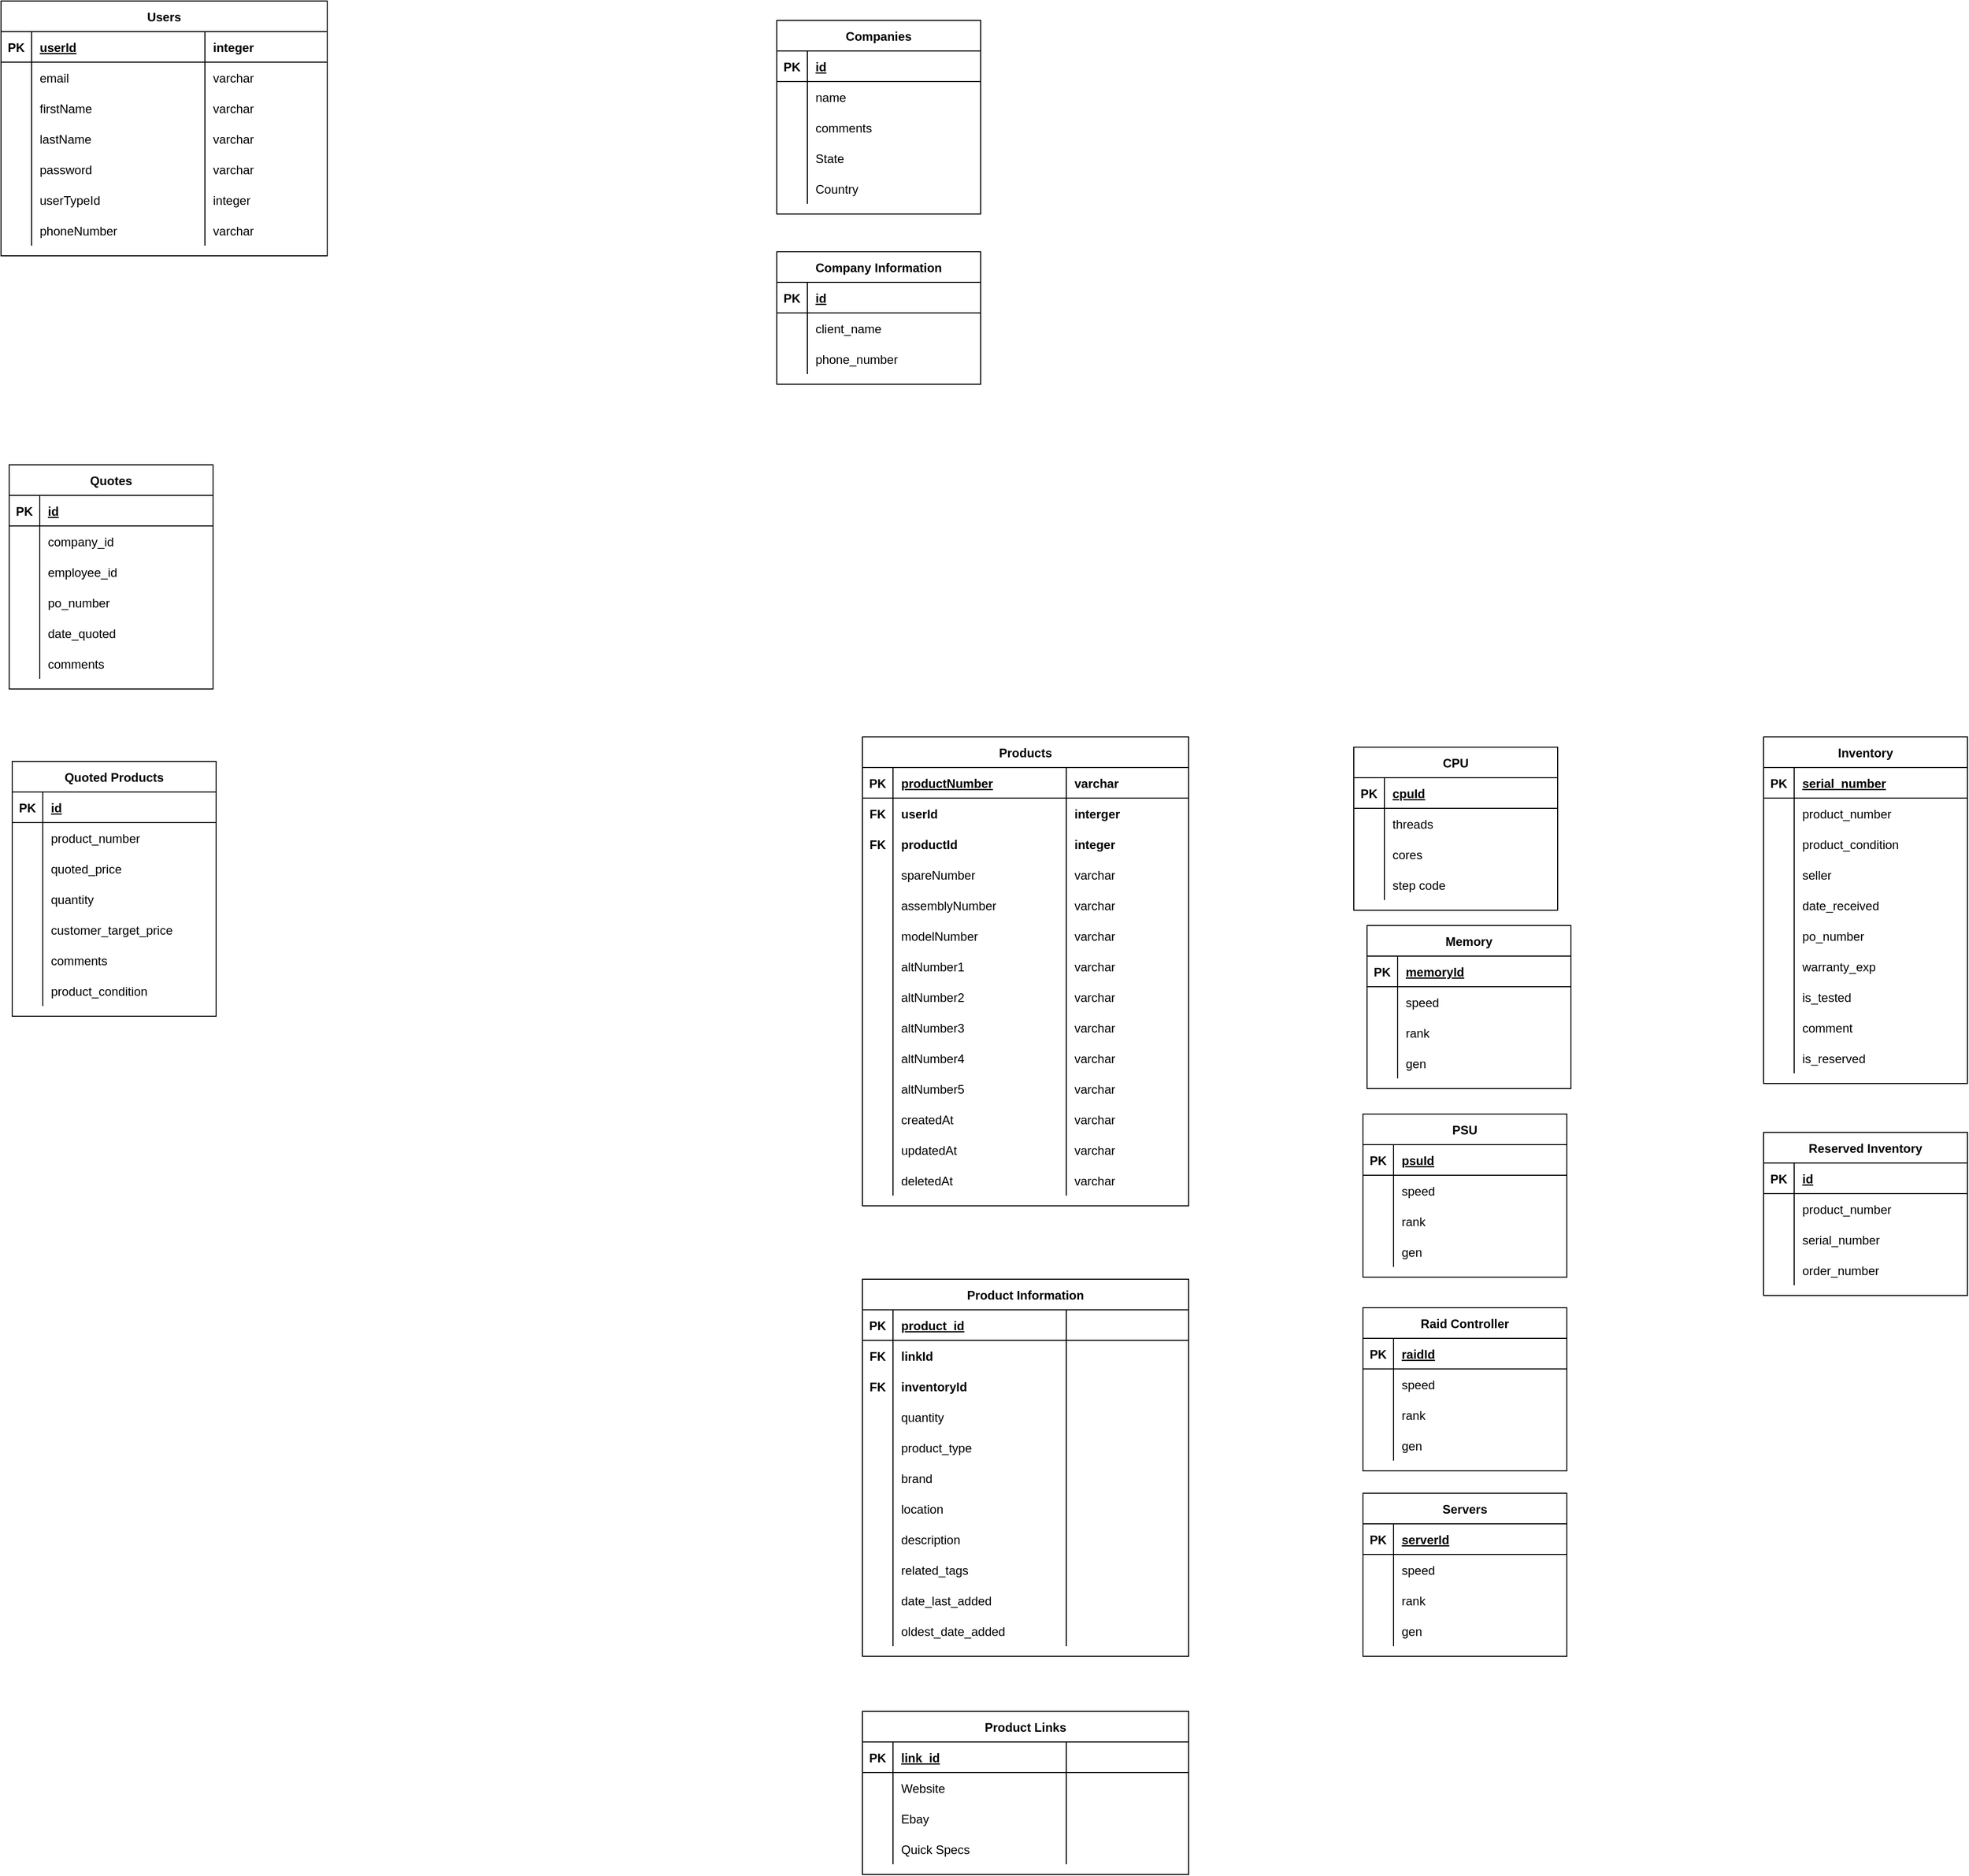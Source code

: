 <mxfile version="16.4.11" type="device"><diagram id="R2lEEEUBdFMjLlhIrx00" name="Page-1"><mxGraphModel dx="5511" dy="995" grid="0" gridSize="10" guides="1" tooltips="1" connect="1" arrows="1" fold="1" page="0" pageScale="1" pageWidth="850" pageHeight="1100" math="0" shadow="0" extFonts="Permanent Marker^https://fonts.googleapis.com/css?family=Permanent+Marker"><root><mxCell id="0"/><mxCell id="1" parent="0"/><mxCell id="yKcIvtQjK2AXort0hMnt-145" value="Product Information" style="shape=table;startSize=30;container=1;collapsible=1;childLayout=tableLayout;fixedRows=1;rowLines=0;fontStyle=1;align=center;resizeLast=1;" parent="1" vertex="1"><mxGeometry x="-3344" y="1589" width="320" height="370" as="geometry"/></mxCell><mxCell id="yKcIvtQjK2AXort0hMnt-146" value="" style="shape=tableRow;horizontal=0;startSize=0;swimlaneHead=0;swimlaneBody=0;fillColor=none;collapsible=0;dropTarget=0;points=[[0,0.5],[1,0.5]];portConstraint=eastwest;top=0;left=0;right=0;bottom=1;" parent="yKcIvtQjK2AXort0hMnt-145" vertex="1"><mxGeometry y="30" width="320" height="30" as="geometry"/></mxCell><mxCell id="yKcIvtQjK2AXort0hMnt-147" value="PK" style="shape=partialRectangle;connectable=0;fillColor=none;top=0;left=0;bottom=0;right=0;fontStyle=1;overflow=hidden;" parent="yKcIvtQjK2AXort0hMnt-146" vertex="1"><mxGeometry width="30" height="30" as="geometry"><mxRectangle width="30" height="30" as="alternateBounds"/></mxGeometry></mxCell><mxCell id="yKcIvtQjK2AXort0hMnt-148" value="product_id" style="shape=partialRectangle;connectable=0;fillColor=none;top=0;left=0;bottom=0;right=0;align=left;spacingLeft=6;fontStyle=5;overflow=hidden;" parent="yKcIvtQjK2AXort0hMnt-146" vertex="1"><mxGeometry x="30" width="170" height="30" as="geometry"><mxRectangle width="170" height="30" as="alternateBounds"/></mxGeometry></mxCell><mxCell id="7VleMya2tmN4l2ePUIQe-359" style="shape=partialRectangle;connectable=0;fillColor=none;top=0;left=0;bottom=0;right=0;align=left;spacingLeft=6;fontStyle=5;overflow=hidden;" parent="yKcIvtQjK2AXort0hMnt-146" vertex="1"><mxGeometry x="200" width="120" height="30" as="geometry"><mxRectangle width="120" height="30" as="alternateBounds"/></mxGeometry></mxCell><mxCell id="7VleMya2tmN4l2ePUIQe-211" style="shape=tableRow;horizontal=0;startSize=0;swimlaneHead=0;swimlaneBody=0;fillColor=none;collapsible=0;dropTarget=0;points=[[0,0.5],[1,0.5]];portConstraint=eastwest;top=0;left=0;right=0;bottom=0;" parent="yKcIvtQjK2AXort0hMnt-145" vertex="1"><mxGeometry y="60" width="320" height="30" as="geometry"/></mxCell><mxCell id="7VleMya2tmN4l2ePUIQe-212" value="FK" style="shape=partialRectangle;connectable=0;fillColor=none;top=0;left=0;bottom=0;right=0;editable=1;overflow=hidden;fontStyle=1" parent="7VleMya2tmN4l2ePUIQe-211" vertex="1"><mxGeometry width="30" height="30" as="geometry"><mxRectangle width="30" height="30" as="alternateBounds"/></mxGeometry></mxCell><mxCell id="7VleMya2tmN4l2ePUIQe-213" value="linkId" style="shape=partialRectangle;connectable=0;fillColor=none;top=0;left=0;bottom=0;right=0;align=left;spacingLeft=6;overflow=hidden;fontStyle=1" parent="7VleMya2tmN4l2ePUIQe-211" vertex="1"><mxGeometry x="30" width="170" height="30" as="geometry"><mxRectangle width="170" height="30" as="alternateBounds"/></mxGeometry></mxCell><mxCell id="7VleMya2tmN4l2ePUIQe-360" style="shape=partialRectangle;connectable=0;fillColor=none;top=0;left=0;bottom=0;right=0;align=left;spacingLeft=6;overflow=hidden;" parent="7VleMya2tmN4l2ePUIQe-211" vertex="1"><mxGeometry x="200" width="120" height="30" as="geometry"><mxRectangle width="120" height="30" as="alternateBounds"/></mxGeometry></mxCell><mxCell id="7VleMya2tmN4l2ePUIQe-497" style="shape=tableRow;horizontal=0;startSize=0;swimlaneHead=0;swimlaneBody=0;fillColor=none;collapsible=0;dropTarget=0;points=[[0,0.5],[1,0.5]];portConstraint=eastwest;top=0;left=0;right=0;bottom=0;" parent="yKcIvtQjK2AXort0hMnt-145" vertex="1"><mxGeometry y="90" width="320" height="30" as="geometry"/></mxCell><mxCell id="7VleMya2tmN4l2ePUIQe-498" value="FK" style="shape=partialRectangle;connectable=0;fillColor=none;top=0;left=0;bottom=0;right=0;editable=1;overflow=hidden;fontStyle=1" parent="7VleMya2tmN4l2ePUIQe-497" vertex="1"><mxGeometry width="30" height="30" as="geometry"><mxRectangle width="30" height="30" as="alternateBounds"/></mxGeometry></mxCell><mxCell id="7VleMya2tmN4l2ePUIQe-499" value="inventoryId" style="shape=partialRectangle;connectable=0;fillColor=none;top=0;left=0;bottom=0;right=0;align=left;spacingLeft=6;overflow=hidden;fontStyle=1" parent="7VleMya2tmN4l2ePUIQe-497" vertex="1"><mxGeometry x="30" width="170" height="30" as="geometry"><mxRectangle width="170" height="30" as="alternateBounds"/></mxGeometry></mxCell><mxCell id="7VleMya2tmN4l2ePUIQe-500" style="shape=partialRectangle;connectable=0;fillColor=none;top=0;left=0;bottom=0;right=0;align=left;spacingLeft=6;overflow=hidden;" parent="7VleMya2tmN4l2ePUIQe-497" vertex="1"><mxGeometry x="200" width="120" height="30" as="geometry"><mxRectangle width="120" height="30" as="alternateBounds"/></mxGeometry></mxCell><mxCell id="yKcIvtQjK2AXort0hMnt-170" style="shape=tableRow;horizontal=0;startSize=0;swimlaneHead=0;swimlaneBody=0;fillColor=none;collapsible=0;dropTarget=0;points=[[0,0.5],[1,0.5]];portConstraint=eastwest;top=0;left=0;right=0;bottom=0;" parent="yKcIvtQjK2AXort0hMnt-145" vertex="1"><mxGeometry y="120" width="320" height="30" as="geometry"/></mxCell><mxCell id="yKcIvtQjK2AXort0hMnt-171" style="shape=partialRectangle;connectable=0;fillColor=none;top=0;left=0;bottom=0;right=0;editable=1;overflow=hidden;" parent="yKcIvtQjK2AXort0hMnt-170" vertex="1"><mxGeometry width="30" height="30" as="geometry"><mxRectangle width="30" height="30" as="alternateBounds"/></mxGeometry></mxCell><mxCell id="yKcIvtQjK2AXort0hMnt-172" value="quantity" style="shape=partialRectangle;connectable=0;fillColor=none;top=0;left=0;bottom=0;right=0;align=left;spacingLeft=6;overflow=hidden;" parent="yKcIvtQjK2AXort0hMnt-170" vertex="1"><mxGeometry x="30" width="170" height="30" as="geometry"><mxRectangle width="170" height="30" as="alternateBounds"/></mxGeometry></mxCell><mxCell id="7VleMya2tmN4l2ePUIQe-363" style="shape=partialRectangle;connectable=0;fillColor=none;top=0;left=0;bottom=0;right=0;align=left;spacingLeft=6;overflow=hidden;" parent="yKcIvtQjK2AXort0hMnt-170" vertex="1"><mxGeometry x="200" width="120" height="30" as="geometry"><mxRectangle width="120" height="30" as="alternateBounds"/></mxGeometry></mxCell><mxCell id="yKcIvtQjK2AXort0hMnt-149" value="" style="shape=tableRow;horizontal=0;startSize=0;swimlaneHead=0;swimlaneBody=0;fillColor=none;collapsible=0;dropTarget=0;points=[[0,0.5],[1,0.5]];portConstraint=eastwest;top=0;left=0;right=0;bottom=0;" parent="yKcIvtQjK2AXort0hMnt-145" vertex="1"><mxGeometry y="150" width="320" height="30" as="geometry"/></mxCell><mxCell id="yKcIvtQjK2AXort0hMnt-150" value="" style="shape=partialRectangle;connectable=0;fillColor=none;top=0;left=0;bottom=0;right=0;editable=1;overflow=hidden;" parent="yKcIvtQjK2AXort0hMnt-149" vertex="1"><mxGeometry width="30" height="30" as="geometry"><mxRectangle width="30" height="30" as="alternateBounds"/></mxGeometry></mxCell><mxCell id="yKcIvtQjK2AXort0hMnt-151" value="product_type" style="shape=partialRectangle;connectable=0;fillColor=none;top=0;left=0;bottom=0;right=0;align=left;spacingLeft=6;overflow=hidden;" parent="yKcIvtQjK2AXort0hMnt-149" vertex="1"><mxGeometry x="30" width="170" height="30" as="geometry"><mxRectangle width="170" height="30" as="alternateBounds"/></mxGeometry></mxCell><mxCell id="7VleMya2tmN4l2ePUIQe-364" style="shape=partialRectangle;connectable=0;fillColor=none;top=0;left=0;bottom=0;right=0;align=left;spacingLeft=6;overflow=hidden;" parent="yKcIvtQjK2AXort0hMnt-149" vertex="1"><mxGeometry x="200" width="120" height="30" as="geometry"><mxRectangle width="120" height="30" as="alternateBounds"/></mxGeometry></mxCell><mxCell id="yKcIvtQjK2AXort0hMnt-164" style="shape=tableRow;horizontal=0;startSize=0;swimlaneHead=0;swimlaneBody=0;fillColor=none;collapsible=0;dropTarget=0;points=[[0,0.5],[1,0.5]];portConstraint=eastwest;top=0;left=0;right=0;bottom=0;" parent="yKcIvtQjK2AXort0hMnt-145" vertex="1"><mxGeometry y="180" width="320" height="30" as="geometry"/></mxCell><mxCell id="yKcIvtQjK2AXort0hMnt-165" style="shape=partialRectangle;connectable=0;fillColor=none;top=0;left=0;bottom=0;right=0;editable=1;overflow=hidden;" parent="yKcIvtQjK2AXort0hMnt-164" vertex="1"><mxGeometry width="30" height="30" as="geometry"><mxRectangle width="30" height="30" as="alternateBounds"/></mxGeometry></mxCell><mxCell id="yKcIvtQjK2AXort0hMnt-166" value="brand" style="shape=partialRectangle;connectable=0;fillColor=none;top=0;left=0;bottom=0;right=0;align=left;spacingLeft=6;overflow=hidden;" parent="yKcIvtQjK2AXort0hMnt-164" vertex="1"><mxGeometry x="30" width="170" height="30" as="geometry"><mxRectangle width="170" height="30" as="alternateBounds"/></mxGeometry></mxCell><mxCell id="7VleMya2tmN4l2ePUIQe-365" style="shape=partialRectangle;connectable=0;fillColor=none;top=0;left=0;bottom=0;right=0;align=left;spacingLeft=6;overflow=hidden;" parent="yKcIvtQjK2AXort0hMnt-164" vertex="1"><mxGeometry x="200" width="120" height="30" as="geometry"><mxRectangle width="120" height="30" as="alternateBounds"/></mxGeometry></mxCell><mxCell id="yKcIvtQjK2AXort0hMnt-173" style="shape=tableRow;horizontal=0;startSize=0;swimlaneHead=0;swimlaneBody=0;fillColor=none;collapsible=0;dropTarget=0;points=[[0,0.5],[1,0.5]];portConstraint=eastwest;top=0;left=0;right=0;bottom=0;" parent="yKcIvtQjK2AXort0hMnt-145" vertex="1"><mxGeometry y="210" width="320" height="30" as="geometry"/></mxCell><mxCell id="yKcIvtQjK2AXort0hMnt-174" style="shape=partialRectangle;connectable=0;fillColor=none;top=0;left=0;bottom=0;right=0;editable=1;overflow=hidden;" parent="yKcIvtQjK2AXort0hMnt-173" vertex="1"><mxGeometry width="30" height="30" as="geometry"><mxRectangle width="30" height="30" as="alternateBounds"/></mxGeometry></mxCell><mxCell id="yKcIvtQjK2AXort0hMnt-175" value="location" style="shape=partialRectangle;connectable=0;fillColor=none;top=0;left=0;bottom=0;right=0;align=left;spacingLeft=6;overflow=hidden;" parent="yKcIvtQjK2AXort0hMnt-173" vertex="1"><mxGeometry x="30" width="170" height="30" as="geometry"><mxRectangle width="170" height="30" as="alternateBounds"/></mxGeometry></mxCell><mxCell id="7VleMya2tmN4l2ePUIQe-366" style="shape=partialRectangle;connectable=0;fillColor=none;top=0;left=0;bottom=0;right=0;align=left;spacingLeft=6;overflow=hidden;" parent="yKcIvtQjK2AXort0hMnt-173" vertex="1"><mxGeometry x="200" width="120" height="30" as="geometry"><mxRectangle width="120" height="30" as="alternateBounds"/></mxGeometry></mxCell><mxCell id="yKcIvtQjK2AXort0hMnt-176" style="shape=tableRow;horizontal=0;startSize=0;swimlaneHead=0;swimlaneBody=0;fillColor=none;collapsible=0;dropTarget=0;points=[[0,0.5],[1,0.5]];portConstraint=eastwest;top=0;left=0;right=0;bottom=0;" parent="yKcIvtQjK2AXort0hMnt-145" vertex="1"><mxGeometry y="240" width="320" height="30" as="geometry"/></mxCell><mxCell id="yKcIvtQjK2AXort0hMnt-177" style="shape=partialRectangle;connectable=0;fillColor=none;top=0;left=0;bottom=0;right=0;editable=1;overflow=hidden;" parent="yKcIvtQjK2AXort0hMnt-176" vertex="1"><mxGeometry width="30" height="30" as="geometry"><mxRectangle width="30" height="30" as="alternateBounds"/></mxGeometry></mxCell><mxCell id="yKcIvtQjK2AXort0hMnt-178" value="description" style="shape=partialRectangle;connectable=0;fillColor=none;top=0;left=0;bottom=0;right=0;align=left;spacingLeft=6;overflow=hidden;" parent="yKcIvtQjK2AXort0hMnt-176" vertex="1"><mxGeometry x="30" width="170" height="30" as="geometry"><mxRectangle width="170" height="30" as="alternateBounds"/></mxGeometry></mxCell><mxCell id="7VleMya2tmN4l2ePUIQe-367" style="shape=partialRectangle;connectable=0;fillColor=none;top=0;left=0;bottom=0;right=0;align=left;spacingLeft=6;overflow=hidden;" parent="yKcIvtQjK2AXort0hMnt-176" vertex="1"><mxGeometry x="200" width="120" height="30" as="geometry"><mxRectangle width="120" height="30" as="alternateBounds"/></mxGeometry></mxCell><mxCell id="yKcIvtQjK2AXort0hMnt-179" style="shape=tableRow;horizontal=0;startSize=0;swimlaneHead=0;swimlaneBody=0;fillColor=none;collapsible=0;dropTarget=0;points=[[0,0.5],[1,0.5]];portConstraint=eastwest;top=0;left=0;right=0;bottom=0;" parent="yKcIvtQjK2AXort0hMnt-145" vertex="1"><mxGeometry y="270" width="320" height="30" as="geometry"/></mxCell><mxCell id="yKcIvtQjK2AXort0hMnt-180" style="shape=partialRectangle;connectable=0;fillColor=none;top=0;left=0;bottom=0;right=0;editable=1;overflow=hidden;" parent="yKcIvtQjK2AXort0hMnt-179" vertex="1"><mxGeometry width="30" height="30" as="geometry"><mxRectangle width="30" height="30" as="alternateBounds"/></mxGeometry></mxCell><mxCell id="yKcIvtQjK2AXort0hMnt-181" value="related_tags" style="shape=partialRectangle;connectable=0;fillColor=none;top=0;left=0;bottom=0;right=0;align=left;spacingLeft=6;overflow=hidden;" parent="yKcIvtQjK2AXort0hMnt-179" vertex="1"><mxGeometry x="30" width="170" height="30" as="geometry"><mxRectangle width="170" height="30" as="alternateBounds"/></mxGeometry></mxCell><mxCell id="7VleMya2tmN4l2ePUIQe-368" style="shape=partialRectangle;connectable=0;fillColor=none;top=0;left=0;bottom=0;right=0;align=left;spacingLeft=6;overflow=hidden;" parent="yKcIvtQjK2AXort0hMnt-179" vertex="1"><mxGeometry x="200" width="120" height="30" as="geometry"><mxRectangle width="120" height="30" as="alternateBounds"/></mxGeometry></mxCell><mxCell id="yKcIvtQjK2AXort0hMnt-320" style="shape=tableRow;horizontal=0;startSize=0;swimlaneHead=0;swimlaneBody=0;fillColor=none;collapsible=0;dropTarget=0;points=[[0,0.5],[1,0.5]];portConstraint=eastwest;top=0;left=0;right=0;bottom=0;" parent="yKcIvtQjK2AXort0hMnt-145" vertex="1"><mxGeometry y="300" width="320" height="30" as="geometry"/></mxCell><mxCell id="yKcIvtQjK2AXort0hMnt-321" style="shape=partialRectangle;connectable=0;fillColor=none;top=0;left=0;bottom=0;right=0;editable=1;overflow=hidden;" parent="yKcIvtQjK2AXort0hMnt-320" vertex="1"><mxGeometry width="30" height="30" as="geometry"><mxRectangle width="30" height="30" as="alternateBounds"/></mxGeometry></mxCell><mxCell id="yKcIvtQjK2AXort0hMnt-322" value="date_last_added" style="shape=partialRectangle;connectable=0;fillColor=none;top=0;left=0;bottom=0;right=0;align=left;spacingLeft=6;overflow=hidden;" parent="yKcIvtQjK2AXort0hMnt-320" vertex="1"><mxGeometry x="30" width="170" height="30" as="geometry"><mxRectangle width="170" height="30" as="alternateBounds"/></mxGeometry></mxCell><mxCell id="7VleMya2tmN4l2ePUIQe-369" style="shape=partialRectangle;connectable=0;fillColor=none;top=0;left=0;bottom=0;right=0;align=left;spacingLeft=6;overflow=hidden;" parent="yKcIvtQjK2AXort0hMnt-320" vertex="1"><mxGeometry x="200" width="120" height="30" as="geometry"><mxRectangle width="120" height="30" as="alternateBounds"/></mxGeometry></mxCell><mxCell id="yKcIvtQjK2AXort0hMnt-323" style="shape=tableRow;horizontal=0;startSize=0;swimlaneHead=0;swimlaneBody=0;fillColor=none;collapsible=0;dropTarget=0;points=[[0,0.5],[1,0.5]];portConstraint=eastwest;top=0;left=0;right=0;bottom=0;" parent="yKcIvtQjK2AXort0hMnt-145" vertex="1"><mxGeometry y="330" width="320" height="30" as="geometry"/></mxCell><mxCell id="yKcIvtQjK2AXort0hMnt-324" style="shape=partialRectangle;connectable=0;fillColor=none;top=0;left=0;bottom=0;right=0;editable=1;overflow=hidden;" parent="yKcIvtQjK2AXort0hMnt-323" vertex="1"><mxGeometry width="30" height="30" as="geometry"><mxRectangle width="30" height="30" as="alternateBounds"/></mxGeometry></mxCell><mxCell id="yKcIvtQjK2AXort0hMnt-325" value="oldest_date_added" style="shape=partialRectangle;connectable=0;fillColor=none;top=0;left=0;bottom=0;right=0;align=left;spacingLeft=6;overflow=hidden;" parent="yKcIvtQjK2AXort0hMnt-323" vertex="1"><mxGeometry x="30" width="170" height="30" as="geometry"><mxRectangle width="170" height="30" as="alternateBounds"/></mxGeometry></mxCell><mxCell id="7VleMya2tmN4l2ePUIQe-370" style="shape=partialRectangle;connectable=0;fillColor=none;top=0;left=0;bottom=0;right=0;align=left;spacingLeft=6;overflow=hidden;" parent="yKcIvtQjK2AXort0hMnt-323" vertex="1"><mxGeometry x="200" width="120" height="30" as="geometry"><mxRectangle width="120" height="30" as="alternateBounds"/></mxGeometry></mxCell><mxCell id="yKcIvtQjK2AXort0hMnt-188" value="CPU" style="shape=table;startSize=30;container=1;collapsible=1;childLayout=tableLayout;fixedRows=1;rowLines=0;fontStyle=1;align=center;resizeLast=1;" parent="1" vertex="1"><mxGeometry x="-2862" y="1067" width="200" height="160" as="geometry"/></mxCell><mxCell id="yKcIvtQjK2AXort0hMnt-189" value="" style="shape=tableRow;horizontal=0;startSize=0;swimlaneHead=0;swimlaneBody=0;fillColor=none;collapsible=0;dropTarget=0;points=[[0,0.5],[1,0.5]];portConstraint=eastwest;top=0;left=0;right=0;bottom=1;" parent="yKcIvtQjK2AXort0hMnt-188" vertex="1"><mxGeometry y="30" width="200" height="30" as="geometry"/></mxCell><mxCell id="yKcIvtQjK2AXort0hMnt-190" value="PK" style="shape=partialRectangle;connectable=0;fillColor=none;top=0;left=0;bottom=0;right=0;fontStyle=1;overflow=hidden;" parent="yKcIvtQjK2AXort0hMnt-189" vertex="1"><mxGeometry width="30" height="30" as="geometry"><mxRectangle width="30" height="30" as="alternateBounds"/></mxGeometry></mxCell><mxCell id="yKcIvtQjK2AXort0hMnt-191" value="cpuId" style="shape=partialRectangle;connectable=0;fillColor=none;top=0;left=0;bottom=0;right=0;align=left;spacingLeft=6;fontStyle=5;overflow=hidden;" parent="yKcIvtQjK2AXort0hMnt-189" vertex="1"><mxGeometry x="30" width="170" height="30" as="geometry"><mxRectangle width="170" height="30" as="alternateBounds"/></mxGeometry></mxCell><mxCell id="yKcIvtQjK2AXort0hMnt-192" value="" style="shape=tableRow;horizontal=0;startSize=0;swimlaneHead=0;swimlaneBody=0;fillColor=none;collapsible=0;dropTarget=0;points=[[0,0.5],[1,0.5]];portConstraint=eastwest;top=0;left=0;right=0;bottom=0;" parent="yKcIvtQjK2AXort0hMnt-188" vertex="1"><mxGeometry y="60" width="200" height="30" as="geometry"/></mxCell><mxCell id="yKcIvtQjK2AXort0hMnt-193" value="" style="shape=partialRectangle;connectable=0;fillColor=none;top=0;left=0;bottom=0;right=0;editable=1;overflow=hidden;" parent="yKcIvtQjK2AXort0hMnt-192" vertex="1"><mxGeometry width="30" height="30" as="geometry"><mxRectangle width="30" height="30" as="alternateBounds"/></mxGeometry></mxCell><mxCell id="yKcIvtQjK2AXort0hMnt-194" value="threads" style="shape=partialRectangle;connectable=0;fillColor=none;top=0;left=0;bottom=0;right=0;align=left;spacingLeft=6;overflow=hidden;" parent="yKcIvtQjK2AXort0hMnt-192" vertex="1"><mxGeometry x="30" width="170" height="30" as="geometry"><mxRectangle width="170" height="30" as="alternateBounds"/></mxGeometry></mxCell><mxCell id="yKcIvtQjK2AXort0hMnt-195" value="" style="shape=tableRow;horizontal=0;startSize=0;swimlaneHead=0;swimlaneBody=0;fillColor=none;collapsible=0;dropTarget=0;points=[[0,0.5],[1,0.5]];portConstraint=eastwest;top=0;left=0;right=0;bottom=0;" parent="yKcIvtQjK2AXort0hMnt-188" vertex="1"><mxGeometry y="90" width="200" height="30" as="geometry"/></mxCell><mxCell id="yKcIvtQjK2AXort0hMnt-196" value="" style="shape=partialRectangle;connectable=0;fillColor=none;top=0;left=0;bottom=0;right=0;editable=1;overflow=hidden;" parent="yKcIvtQjK2AXort0hMnt-195" vertex="1"><mxGeometry width="30" height="30" as="geometry"><mxRectangle width="30" height="30" as="alternateBounds"/></mxGeometry></mxCell><mxCell id="yKcIvtQjK2AXort0hMnt-197" value="cores" style="shape=partialRectangle;connectable=0;fillColor=none;top=0;left=0;bottom=0;right=0;align=left;spacingLeft=6;overflow=hidden;" parent="yKcIvtQjK2AXort0hMnt-195" vertex="1"><mxGeometry x="30" width="170" height="30" as="geometry"><mxRectangle width="170" height="30" as="alternateBounds"/></mxGeometry></mxCell><mxCell id="yKcIvtQjK2AXort0hMnt-198" value="" style="shape=tableRow;horizontal=0;startSize=0;swimlaneHead=0;swimlaneBody=0;fillColor=none;collapsible=0;dropTarget=0;points=[[0,0.5],[1,0.5]];portConstraint=eastwest;top=0;left=0;right=0;bottom=0;" parent="yKcIvtQjK2AXort0hMnt-188" vertex="1"><mxGeometry y="120" width="200" height="30" as="geometry"/></mxCell><mxCell id="yKcIvtQjK2AXort0hMnt-199" value="" style="shape=partialRectangle;connectable=0;fillColor=none;top=0;left=0;bottom=0;right=0;editable=1;overflow=hidden;" parent="yKcIvtQjK2AXort0hMnt-198" vertex="1"><mxGeometry width="30" height="30" as="geometry"><mxRectangle width="30" height="30" as="alternateBounds"/></mxGeometry></mxCell><mxCell id="yKcIvtQjK2AXort0hMnt-200" value="step code" style="shape=partialRectangle;connectable=0;fillColor=none;top=0;left=0;bottom=0;right=0;align=left;spacingLeft=6;overflow=hidden;" parent="yKcIvtQjK2AXort0hMnt-198" vertex="1"><mxGeometry x="30" width="170" height="30" as="geometry"><mxRectangle width="170" height="30" as="alternateBounds"/></mxGeometry></mxCell><mxCell id="yKcIvtQjK2AXort0hMnt-201" value="Inventory" style="shape=table;startSize=30;container=1;collapsible=1;childLayout=tableLayout;fixedRows=1;rowLines=0;fontStyle=1;align=center;resizeLast=1;" parent="1" vertex="1"><mxGeometry x="-2460" y="1057" width="200" height="340" as="geometry"/></mxCell><mxCell id="yKcIvtQjK2AXort0hMnt-202" value="" style="shape=tableRow;horizontal=0;startSize=0;swimlaneHead=0;swimlaneBody=0;fillColor=none;collapsible=0;dropTarget=0;points=[[0,0.5],[1,0.5]];portConstraint=eastwest;top=0;left=0;right=0;bottom=1;" parent="yKcIvtQjK2AXort0hMnt-201" vertex="1"><mxGeometry y="30" width="200" height="30" as="geometry"/></mxCell><mxCell id="yKcIvtQjK2AXort0hMnt-203" value="PK" style="shape=partialRectangle;connectable=0;fillColor=none;top=0;left=0;bottom=0;right=0;fontStyle=1;overflow=hidden;" parent="yKcIvtQjK2AXort0hMnt-202" vertex="1"><mxGeometry width="30" height="30" as="geometry"><mxRectangle width="30" height="30" as="alternateBounds"/></mxGeometry></mxCell><mxCell id="yKcIvtQjK2AXort0hMnt-204" value="serial_number" style="shape=partialRectangle;connectable=0;fillColor=none;top=0;left=0;bottom=0;right=0;align=left;spacingLeft=6;fontStyle=5;overflow=hidden;" parent="yKcIvtQjK2AXort0hMnt-202" vertex="1"><mxGeometry x="30" width="170" height="30" as="geometry"><mxRectangle width="170" height="30" as="alternateBounds"/></mxGeometry></mxCell><mxCell id="yKcIvtQjK2AXort0hMnt-205" value="" style="shape=tableRow;horizontal=0;startSize=0;swimlaneHead=0;swimlaneBody=0;fillColor=none;collapsible=0;dropTarget=0;points=[[0,0.5],[1,0.5]];portConstraint=eastwest;top=0;left=0;right=0;bottom=0;" parent="yKcIvtQjK2AXort0hMnt-201" vertex="1"><mxGeometry y="60" width="200" height="30" as="geometry"/></mxCell><mxCell id="yKcIvtQjK2AXort0hMnt-206" value="" style="shape=partialRectangle;connectable=0;fillColor=none;top=0;left=0;bottom=0;right=0;editable=1;overflow=hidden;" parent="yKcIvtQjK2AXort0hMnt-205" vertex="1"><mxGeometry width="30" height="30" as="geometry"><mxRectangle width="30" height="30" as="alternateBounds"/></mxGeometry></mxCell><mxCell id="yKcIvtQjK2AXort0hMnt-207" value="product_number" style="shape=partialRectangle;connectable=0;fillColor=none;top=0;left=0;bottom=0;right=0;align=left;spacingLeft=6;overflow=hidden;" parent="yKcIvtQjK2AXort0hMnt-205" vertex="1"><mxGeometry x="30" width="170" height="30" as="geometry"><mxRectangle width="170" height="30" as="alternateBounds"/></mxGeometry></mxCell><mxCell id="yKcIvtQjK2AXort0hMnt-220" style="shape=tableRow;horizontal=0;startSize=0;swimlaneHead=0;swimlaneBody=0;fillColor=none;collapsible=0;dropTarget=0;points=[[0,0.5],[1,0.5]];portConstraint=eastwest;top=0;left=0;right=0;bottom=0;" parent="yKcIvtQjK2AXort0hMnt-201" vertex="1"><mxGeometry y="90" width="200" height="30" as="geometry"/></mxCell><mxCell id="yKcIvtQjK2AXort0hMnt-221" style="shape=partialRectangle;connectable=0;fillColor=none;top=0;left=0;bottom=0;right=0;editable=1;overflow=hidden;" parent="yKcIvtQjK2AXort0hMnt-220" vertex="1"><mxGeometry width="30" height="30" as="geometry"><mxRectangle width="30" height="30" as="alternateBounds"/></mxGeometry></mxCell><mxCell id="yKcIvtQjK2AXort0hMnt-222" value="product_condition" style="shape=partialRectangle;connectable=0;fillColor=none;top=0;left=0;bottom=0;right=0;align=left;spacingLeft=6;overflow=hidden;" parent="yKcIvtQjK2AXort0hMnt-220" vertex="1"><mxGeometry x="30" width="170" height="30" as="geometry"><mxRectangle width="170" height="30" as="alternateBounds"/></mxGeometry></mxCell><mxCell id="yKcIvtQjK2AXort0hMnt-223" style="shape=tableRow;horizontal=0;startSize=0;swimlaneHead=0;swimlaneBody=0;fillColor=none;collapsible=0;dropTarget=0;points=[[0,0.5],[1,0.5]];portConstraint=eastwest;top=0;left=0;right=0;bottom=0;" parent="yKcIvtQjK2AXort0hMnt-201" vertex="1"><mxGeometry y="120" width="200" height="30" as="geometry"/></mxCell><mxCell id="yKcIvtQjK2AXort0hMnt-224" style="shape=partialRectangle;connectable=0;fillColor=none;top=0;left=0;bottom=0;right=0;editable=1;overflow=hidden;" parent="yKcIvtQjK2AXort0hMnt-223" vertex="1"><mxGeometry width="30" height="30" as="geometry"><mxRectangle width="30" height="30" as="alternateBounds"/></mxGeometry></mxCell><mxCell id="yKcIvtQjK2AXort0hMnt-225" value="seller" style="shape=partialRectangle;connectable=0;fillColor=none;top=0;left=0;bottom=0;right=0;align=left;spacingLeft=6;overflow=hidden;" parent="yKcIvtQjK2AXort0hMnt-223" vertex="1"><mxGeometry x="30" width="170" height="30" as="geometry"><mxRectangle width="170" height="30" as="alternateBounds"/></mxGeometry></mxCell><mxCell id="yKcIvtQjK2AXort0hMnt-226" style="shape=tableRow;horizontal=0;startSize=0;swimlaneHead=0;swimlaneBody=0;fillColor=none;collapsible=0;dropTarget=0;points=[[0,0.5],[1,0.5]];portConstraint=eastwest;top=0;left=0;right=0;bottom=0;" parent="yKcIvtQjK2AXort0hMnt-201" vertex="1"><mxGeometry y="150" width="200" height="30" as="geometry"/></mxCell><mxCell id="yKcIvtQjK2AXort0hMnt-227" style="shape=partialRectangle;connectable=0;fillColor=none;top=0;left=0;bottom=0;right=0;editable=1;overflow=hidden;" parent="yKcIvtQjK2AXort0hMnt-226" vertex="1"><mxGeometry width="30" height="30" as="geometry"><mxRectangle width="30" height="30" as="alternateBounds"/></mxGeometry></mxCell><mxCell id="yKcIvtQjK2AXort0hMnt-228" value="date_received" style="shape=partialRectangle;connectable=0;fillColor=none;top=0;left=0;bottom=0;right=0;align=left;spacingLeft=6;overflow=hidden;" parent="yKcIvtQjK2AXort0hMnt-226" vertex="1"><mxGeometry x="30" width="170" height="30" as="geometry"><mxRectangle width="170" height="30" as="alternateBounds"/></mxGeometry></mxCell><mxCell id="yKcIvtQjK2AXort0hMnt-232" style="shape=tableRow;horizontal=0;startSize=0;swimlaneHead=0;swimlaneBody=0;fillColor=none;collapsible=0;dropTarget=0;points=[[0,0.5],[1,0.5]];portConstraint=eastwest;top=0;left=0;right=0;bottom=0;" parent="yKcIvtQjK2AXort0hMnt-201" vertex="1"><mxGeometry y="180" width="200" height="30" as="geometry"/></mxCell><mxCell id="yKcIvtQjK2AXort0hMnt-233" style="shape=partialRectangle;connectable=0;fillColor=none;top=0;left=0;bottom=0;right=0;editable=1;overflow=hidden;" parent="yKcIvtQjK2AXort0hMnt-232" vertex="1"><mxGeometry width="30" height="30" as="geometry"><mxRectangle width="30" height="30" as="alternateBounds"/></mxGeometry></mxCell><mxCell id="yKcIvtQjK2AXort0hMnt-234" value="po_number" style="shape=partialRectangle;connectable=0;fillColor=none;top=0;left=0;bottom=0;right=0;align=left;spacingLeft=6;overflow=hidden;" parent="yKcIvtQjK2AXort0hMnt-232" vertex="1"><mxGeometry x="30" width="170" height="30" as="geometry"><mxRectangle width="170" height="30" as="alternateBounds"/></mxGeometry></mxCell><mxCell id="yKcIvtQjK2AXort0hMnt-241" style="shape=tableRow;horizontal=0;startSize=0;swimlaneHead=0;swimlaneBody=0;fillColor=none;collapsible=0;dropTarget=0;points=[[0,0.5],[1,0.5]];portConstraint=eastwest;top=0;left=0;right=0;bottom=0;" parent="yKcIvtQjK2AXort0hMnt-201" vertex="1"><mxGeometry y="210" width="200" height="30" as="geometry"/></mxCell><mxCell id="yKcIvtQjK2AXort0hMnt-242" style="shape=partialRectangle;connectable=0;fillColor=none;top=0;left=0;bottom=0;right=0;editable=1;overflow=hidden;" parent="yKcIvtQjK2AXort0hMnt-241" vertex="1"><mxGeometry width="30" height="30" as="geometry"><mxRectangle width="30" height="30" as="alternateBounds"/></mxGeometry></mxCell><mxCell id="yKcIvtQjK2AXort0hMnt-243" value="warranty_exp" style="shape=partialRectangle;connectable=0;fillColor=none;top=0;left=0;bottom=0;right=0;align=left;spacingLeft=6;overflow=hidden;" parent="yKcIvtQjK2AXort0hMnt-241" vertex="1"><mxGeometry x="30" width="170" height="30" as="geometry"><mxRectangle width="170" height="30" as="alternateBounds"/></mxGeometry></mxCell><mxCell id="yKcIvtQjK2AXort0hMnt-244" style="shape=tableRow;horizontal=0;startSize=0;swimlaneHead=0;swimlaneBody=0;fillColor=none;collapsible=0;dropTarget=0;points=[[0,0.5],[1,0.5]];portConstraint=eastwest;top=0;left=0;right=0;bottom=0;" parent="yKcIvtQjK2AXort0hMnt-201" vertex="1"><mxGeometry y="240" width="200" height="30" as="geometry"/></mxCell><mxCell id="yKcIvtQjK2AXort0hMnt-245" style="shape=partialRectangle;connectable=0;fillColor=none;top=0;left=0;bottom=0;right=0;editable=1;overflow=hidden;" parent="yKcIvtQjK2AXort0hMnt-244" vertex="1"><mxGeometry width="30" height="30" as="geometry"><mxRectangle width="30" height="30" as="alternateBounds"/></mxGeometry></mxCell><mxCell id="yKcIvtQjK2AXort0hMnt-246" value="is_tested" style="shape=partialRectangle;connectable=0;fillColor=none;top=0;left=0;bottom=0;right=0;align=left;spacingLeft=6;overflow=hidden;" parent="yKcIvtQjK2AXort0hMnt-244" vertex="1"><mxGeometry x="30" width="170" height="30" as="geometry"><mxRectangle width="170" height="30" as="alternateBounds"/></mxGeometry></mxCell><mxCell id="yKcIvtQjK2AXort0hMnt-217" style="shape=tableRow;horizontal=0;startSize=0;swimlaneHead=0;swimlaneBody=0;fillColor=none;collapsible=0;dropTarget=0;points=[[0,0.5],[1,0.5]];portConstraint=eastwest;top=0;left=0;right=0;bottom=0;" parent="yKcIvtQjK2AXort0hMnt-201" vertex="1"><mxGeometry y="270" width="200" height="30" as="geometry"/></mxCell><mxCell id="yKcIvtQjK2AXort0hMnt-218" style="shape=partialRectangle;connectable=0;fillColor=none;top=0;left=0;bottom=0;right=0;editable=1;overflow=hidden;" parent="yKcIvtQjK2AXort0hMnt-217" vertex="1"><mxGeometry width="30" height="30" as="geometry"><mxRectangle width="30" height="30" as="alternateBounds"/></mxGeometry></mxCell><mxCell id="yKcIvtQjK2AXort0hMnt-219" value="comment" style="shape=partialRectangle;connectable=0;fillColor=none;top=0;left=0;bottom=0;right=0;align=left;spacingLeft=6;overflow=hidden;" parent="yKcIvtQjK2AXort0hMnt-217" vertex="1"><mxGeometry x="30" width="170" height="30" as="geometry"><mxRectangle width="170" height="30" as="alternateBounds"/></mxGeometry></mxCell><mxCell id="7VleMya2tmN4l2ePUIQe-90" style="shape=tableRow;horizontal=0;startSize=0;swimlaneHead=0;swimlaneBody=0;fillColor=none;collapsible=0;dropTarget=0;points=[[0,0.5],[1,0.5]];portConstraint=eastwest;top=0;left=0;right=0;bottom=0;" parent="yKcIvtQjK2AXort0hMnt-201" vertex="1"><mxGeometry y="300" width="200" height="30" as="geometry"/></mxCell><mxCell id="7VleMya2tmN4l2ePUIQe-91" style="shape=partialRectangle;connectable=0;fillColor=none;top=0;left=0;bottom=0;right=0;editable=1;overflow=hidden;" parent="7VleMya2tmN4l2ePUIQe-90" vertex="1"><mxGeometry width="30" height="30" as="geometry"><mxRectangle width="30" height="30" as="alternateBounds"/></mxGeometry></mxCell><mxCell id="7VleMya2tmN4l2ePUIQe-92" value="is_reserved" style="shape=partialRectangle;connectable=0;fillColor=none;top=0;left=0;bottom=0;right=0;align=left;spacingLeft=6;overflow=hidden;" parent="7VleMya2tmN4l2ePUIQe-90" vertex="1"><mxGeometry x="30" width="170" height="30" as="geometry"><mxRectangle width="170" height="30" as="alternateBounds"/></mxGeometry></mxCell><mxCell id="yKcIvtQjK2AXort0hMnt-247" value="Products" style="shape=table;startSize=30;container=1;collapsible=1;childLayout=tableLayout;fixedRows=1;rowLines=0;fontStyle=1;align=center;resizeLast=1;" parent="1" vertex="1"><mxGeometry x="-3344" y="1057" width="320" height="460" as="geometry"/></mxCell><mxCell id="yKcIvtQjK2AXort0hMnt-248" value="" style="shape=tableRow;horizontal=0;startSize=0;swimlaneHead=0;swimlaneBody=0;fillColor=none;collapsible=0;dropTarget=0;points=[[0,0.5],[1,0.5]];portConstraint=eastwest;top=0;left=0;right=0;bottom=1;" parent="yKcIvtQjK2AXort0hMnt-247" vertex="1"><mxGeometry y="30" width="320" height="30" as="geometry"/></mxCell><mxCell id="yKcIvtQjK2AXort0hMnt-249" value="PK" style="shape=partialRectangle;connectable=0;fillColor=none;top=0;left=0;bottom=0;right=0;fontStyle=1;overflow=hidden;" parent="yKcIvtQjK2AXort0hMnt-248" vertex="1"><mxGeometry width="30" height="30" as="geometry"><mxRectangle width="30" height="30" as="alternateBounds"/></mxGeometry></mxCell><mxCell id="yKcIvtQjK2AXort0hMnt-250" value="productNumber" style="shape=partialRectangle;connectable=0;fillColor=none;top=0;left=0;bottom=0;right=0;align=left;spacingLeft=6;fontStyle=5;overflow=hidden;" parent="yKcIvtQjK2AXort0hMnt-248" vertex="1"><mxGeometry x="30" width="170" height="30" as="geometry"><mxRectangle width="170" height="30" as="alternateBounds"/></mxGeometry></mxCell><mxCell id="7VleMya2tmN4l2ePUIQe-259" value="varchar" style="shape=partialRectangle;connectable=0;fillColor=none;top=0;left=0;bottom=0;right=0;align=left;spacingLeft=6;fontStyle=1;overflow=hidden;" parent="yKcIvtQjK2AXort0hMnt-248" vertex="1"><mxGeometry x="200" width="120" height="30" as="geometry"><mxRectangle width="120" height="30" as="alternateBounds"/></mxGeometry></mxCell><mxCell id="7VleMya2tmN4l2ePUIQe-191" style="shape=tableRow;horizontal=0;startSize=0;swimlaneHead=0;swimlaneBody=0;fillColor=none;collapsible=0;dropTarget=0;points=[[0,0.5],[1,0.5]];portConstraint=eastwest;top=0;left=0;right=0;bottom=0;labelBorderColor=none;" parent="yKcIvtQjK2AXort0hMnt-247" vertex="1"><mxGeometry y="60" width="320" height="30" as="geometry"/></mxCell><mxCell id="7VleMya2tmN4l2ePUIQe-192" value="FK" style="shape=partialRectangle;connectable=0;fillColor=none;top=0;left=0;bottom=0;right=0;editable=1;overflow=hidden;fontStyle=1" parent="7VleMya2tmN4l2ePUIQe-191" vertex="1"><mxGeometry width="30" height="30" as="geometry"><mxRectangle width="30" height="30" as="alternateBounds"/></mxGeometry></mxCell><mxCell id="7VleMya2tmN4l2ePUIQe-193" value="userId" style="shape=partialRectangle;connectable=0;fillColor=none;top=0;left=0;bottom=0;right=0;align=left;spacingLeft=6;overflow=hidden;fontStyle=1" parent="7VleMya2tmN4l2ePUIQe-191" vertex="1"><mxGeometry x="30" width="170" height="30" as="geometry"><mxRectangle width="170" height="30" as="alternateBounds"/></mxGeometry></mxCell><mxCell id="7VleMya2tmN4l2ePUIQe-260" value="interger" style="shape=partialRectangle;connectable=0;fillColor=none;top=0;left=0;bottom=0;right=0;align=left;spacingLeft=6;overflow=hidden;fontStyle=1" parent="7VleMya2tmN4l2ePUIQe-191" vertex="1"><mxGeometry x="200" width="120" height="30" as="geometry"><mxRectangle width="120" height="30" as="alternateBounds"/></mxGeometry></mxCell><mxCell id="7VleMya2tmN4l2ePUIQe-272" style="shape=tableRow;horizontal=0;startSize=0;swimlaneHead=0;swimlaneBody=0;fillColor=none;collapsible=0;dropTarget=0;points=[[0,0.5],[1,0.5]];portConstraint=eastwest;top=0;left=0;right=0;bottom=0;labelBorderColor=none;" parent="yKcIvtQjK2AXort0hMnt-247" vertex="1"><mxGeometry y="90" width="320" height="30" as="geometry"/></mxCell><mxCell id="7VleMya2tmN4l2ePUIQe-273" value="FK" style="shape=partialRectangle;connectable=0;fillColor=none;top=0;left=0;bottom=0;right=0;editable=1;overflow=hidden;fontStyle=1" parent="7VleMya2tmN4l2ePUIQe-272" vertex="1"><mxGeometry width="30" height="30" as="geometry"><mxRectangle width="30" height="30" as="alternateBounds"/></mxGeometry></mxCell><mxCell id="7VleMya2tmN4l2ePUIQe-274" value="productId" style="shape=partialRectangle;connectable=0;fillColor=none;top=0;left=0;bottom=0;right=0;align=left;spacingLeft=6;overflow=hidden;fontStyle=1" parent="7VleMya2tmN4l2ePUIQe-272" vertex="1"><mxGeometry x="30" width="170" height="30" as="geometry"><mxRectangle width="170" height="30" as="alternateBounds"/></mxGeometry></mxCell><mxCell id="7VleMya2tmN4l2ePUIQe-275" value="integer" style="shape=partialRectangle;connectable=0;fillColor=none;top=0;left=0;bottom=0;right=0;align=left;spacingLeft=6;overflow=hidden;fontStyle=1" parent="7VleMya2tmN4l2ePUIQe-272" vertex="1"><mxGeometry x="200" width="120" height="30" as="geometry"><mxRectangle width="120" height="30" as="alternateBounds"/></mxGeometry></mxCell><mxCell id="yKcIvtQjK2AXort0hMnt-273" style="shape=tableRow;horizontal=0;startSize=0;swimlaneHead=0;swimlaneBody=0;fillColor=none;collapsible=0;dropTarget=0;points=[[0,0.5],[1,0.5]];portConstraint=eastwest;top=0;left=0;right=0;bottom=0;" parent="yKcIvtQjK2AXort0hMnt-247" vertex="1"><mxGeometry y="120" width="320" height="30" as="geometry"/></mxCell><mxCell id="yKcIvtQjK2AXort0hMnt-274" style="shape=partialRectangle;connectable=0;fillColor=none;top=0;left=0;bottom=0;right=0;editable=1;overflow=hidden;" parent="yKcIvtQjK2AXort0hMnt-273" vertex="1"><mxGeometry width="30" height="30" as="geometry"><mxRectangle width="30" height="30" as="alternateBounds"/></mxGeometry></mxCell><mxCell id="yKcIvtQjK2AXort0hMnt-275" value="spareNumber" style="shape=partialRectangle;connectable=0;fillColor=none;top=0;left=0;bottom=0;right=0;align=left;spacingLeft=6;overflow=hidden;" parent="yKcIvtQjK2AXort0hMnt-273" vertex="1"><mxGeometry x="30" width="170" height="30" as="geometry"><mxRectangle width="170" height="30" as="alternateBounds"/></mxGeometry></mxCell><mxCell id="7VleMya2tmN4l2ePUIQe-261" value="varchar" style="shape=partialRectangle;connectable=0;fillColor=none;top=0;left=0;bottom=0;right=0;align=left;spacingLeft=6;overflow=hidden;" parent="yKcIvtQjK2AXort0hMnt-273" vertex="1"><mxGeometry x="200" width="120" height="30" as="geometry"><mxRectangle width="120" height="30" as="alternateBounds"/></mxGeometry></mxCell><mxCell id="yKcIvtQjK2AXort0hMnt-276" style="shape=tableRow;horizontal=0;startSize=0;swimlaneHead=0;swimlaneBody=0;fillColor=none;collapsible=0;dropTarget=0;points=[[0,0.5],[1,0.5]];portConstraint=eastwest;top=0;left=0;right=0;bottom=0;" parent="yKcIvtQjK2AXort0hMnt-247" vertex="1"><mxGeometry y="150" width="320" height="30" as="geometry"/></mxCell><mxCell id="yKcIvtQjK2AXort0hMnt-277" style="shape=partialRectangle;connectable=0;fillColor=none;top=0;left=0;bottom=0;right=0;editable=1;overflow=hidden;" parent="yKcIvtQjK2AXort0hMnt-276" vertex="1"><mxGeometry width="30" height="30" as="geometry"><mxRectangle width="30" height="30" as="alternateBounds"/></mxGeometry></mxCell><mxCell id="yKcIvtQjK2AXort0hMnt-278" value="assemblyNumber" style="shape=partialRectangle;connectable=0;fillColor=none;top=0;left=0;bottom=0;right=0;align=left;spacingLeft=6;overflow=hidden;" parent="yKcIvtQjK2AXort0hMnt-276" vertex="1"><mxGeometry x="30" width="170" height="30" as="geometry"><mxRectangle width="170" height="30" as="alternateBounds"/></mxGeometry></mxCell><mxCell id="7VleMya2tmN4l2ePUIQe-262" value="varchar" style="shape=partialRectangle;connectable=0;fillColor=none;top=0;left=0;bottom=0;right=0;align=left;spacingLeft=6;overflow=hidden;" parent="yKcIvtQjK2AXort0hMnt-276" vertex="1"><mxGeometry x="200" width="120" height="30" as="geometry"><mxRectangle width="120" height="30" as="alternateBounds"/></mxGeometry></mxCell><mxCell id="yKcIvtQjK2AXort0hMnt-279" style="shape=tableRow;horizontal=0;startSize=0;swimlaneHead=0;swimlaneBody=0;fillColor=none;collapsible=0;dropTarget=0;points=[[0,0.5],[1,0.5]];portConstraint=eastwest;top=0;left=0;right=0;bottom=0;" parent="yKcIvtQjK2AXort0hMnt-247" vertex="1"><mxGeometry y="180" width="320" height="30" as="geometry"/></mxCell><mxCell id="yKcIvtQjK2AXort0hMnt-280" style="shape=partialRectangle;connectable=0;fillColor=none;top=0;left=0;bottom=0;right=0;editable=1;overflow=hidden;" parent="yKcIvtQjK2AXort0hMnt-279" vertex="1"><mxGeometry width="30" height="30" as="geometry"><mxRectangle width="30" height="30" as="alternateBounds"/></mxGeometry></mxCell><mxCell id="yKcIvtQjK2AXort0hMnt-281" value="modelNumber" style="shape=partialRectangle;connectable=0;fillColor=none;top=0;left=0;bottom=0;right=0;align=left;spacingLeft=6;overflow=hidden;" parent="yKcIvtQjK2AXort0hMnt-279" vertex="1"><mxGeometry x="30" width="170" height="30" as="geometry"><mxRectangle width="170" height="30" as="alternateBounds"/></mxGeometry></mxCell><mxCell id="7VleMya2tmN4l2ePUIQe-263" value="varchar" style="shape=partialRectangle;connectable=0;fillColor=none;top=0;left=0;bottom=0;right=0;align=left;spacingLeft=6;overflow=hidden;" parent="yKcIvtQjK2AXort0hMnt-279" vertex="1"><mxGeometry x="200" width="120" height="30" as="geometry"><mxRectangle width="120" height="30" as="alternateBounds"/></mxGeometry></mxCell><mxCell id="yKcIvtQjK2AXort0hMnt-251" value="" style="shape=tableRow;horizontal=0;startSize=0;swimlaneHead=0;swimlaneBody=0;fillColor=none;collapsible=0;dropTarget=0;points=[[0,0.5],[1,0.5]];portConstraint=eastwest;top=0;left=0;right=0;bottom=0;" parent="yKcIvtQjK2AXort0hMnt-247" vertex="1"><mxGeometry y="210" width="320" height="30" as="geometry"/></mxCell><mxCell id="yKcIvtQjK2AXort0hMnt-252" value="" style="shape=partialRectangle;connectable=0;fillColor=none;top=0;left=0;bottom=0;right=0;editable=1;overflow=hidden;" parent="yKcIvtQjK2AXort0hMnt-251" vertex="1"><mxGeometry width="30" height="30" as="geometry"><mxRectangle width="30" height="30" as="alternateBounds"/></mxGeometry></mxCell><mxCell id="yKcIvtQjK2AXort0hMnt-253" value="altNumber1" style="shape=partialRectangle;connectable=0;fillColor=none;top=0;left=0;bottom=0;right=0;align=left;spacingLeft=6;overflow=hidden;" parent="yKcIvtQjK2AXort0hMnt-251" vertex="1"><mxGeometry x="30" width="170" height="30" as="geometry"><mxRectangle width="170" height="30" as="alternateBounds"/></mxGeometry></mxCell><mxCell id="7VleMya2tmN4l2ePUIQe-264" value="varchar" style="shape=partialRectangle;connectable=0;fillColor=none;top=0;left=0;bottom=0;right=0;align=left;spacingLeft=6;overflow=hidden;" parent="yKcIvtQjK2AXort0hMnt-251" vertex="1"><mxGeometry x="200" width="120" height="30" as="geometry"><mxRectangle width="120" height="30" as="alternateBounds"/></mxGeometry></mxCell><mxCell id="yKcIvtQjK2AXort0hMnt-257" value="" style="shape=tableRow;horizontal=0;startSize=0;swimlaneHead=0;swimlaneBody=0;fillColor=none;collapsible=0;dropTarget=0;points=[[0,0.5],[1,0.5]];portConstraint=eastwest;top=0;left=0;right=0;bottom=0;" parent="yKcIvtQjK2AXort0hMnt-247" vertex="1"><mxGeometry y="240" width="320" height="30" as="geometry"/></mxCell><mxCell id="yKcIvtQjK2AXort0hMnt-258" value="" style="shape=partialRectangle;connectable=0;fillColor=none;top=0;left=0;bottom=0;right=0;editable=1;overflow=hidden;" parent="yKcIvtQjK2AXort0hMnt-257" vertex="1"><mxGeometry width="30" height="30" as="geometry"><mxRectangle width="30" height="30" as="alternateBounds"/></mxGeometry></mxCell><mxCell id="yKcIvtQjK2AXort0hMnt-259" value="altNumber2" style="shape=partialRectangle;connectable=0;fillColor=none;top=0;left=0;bottom=0;right=0;align=left;spacingLeft=6;overflow=hidden;" parent="yKcIvtQjK2AXort0hMnt-257" vertex="1"><mxGeometry x="30" width="170" height="30" as="geometry"><mxRectangle width="170" height="30" as="alternateBounds"/></mxGeometry></mxCell><mxCell id="7VleMya2tmN4l2ePUIQe-265" value="varchar" style="shape=partialRectangle;connectable=0;fillColor=none;top=0;left=0;bottom=0;right=0;align=left;spacingLeft=6;overflow=hidden;" parent="yKcIvtQjK2AXort0hMnt-257" vertex="1"><mxGeometry x="200" width="120" height="30" as="geometry"><mxRectangle width="120" height="30" as="alternateBounds"/></mxGeometry></mxCell><mxCell id="yKcIvtQjK2AXort0hMnt-254" value="" style="shape=tableRow;horizontal=0;startSize=0;swimlaneHead=0;swimlaneBody=0;fillColor=none;collapsible=0;dropTarget=0;points=[[0,0.5],[1,0.5]];portConstraint=eastwest;top=0;left=0;right=0;bottom=0;" parent="yKcIvtQjK2AXort0hMnt-247" vertex="1"><mxGeometry y="270" width="320" height="30" as="geometry"/></mxCell><mxCell id="yKcIvtQjK2AXort0hMnt-255" value="" style="shape=partialRectangle;connectable=0;fillColor=none;top=0;left=0;bottom=0;right=0;editable=1;overflow=hidden;" parent="yKcIvtQjK2AXort0hMnt-254" vertex="1"><mxGeometry width="30" height="30" as="geometry"><mxRectangle width="30" height="30" as="alternateBounds"/></mxGeometry></mxCell><mxCell id="yKcIvtQjK2AXort0hMnt-256" value="altNumber3" style="shape=partialRectangle;connectable=0;fillColor=none;top=0;left=0;bottom=0;right=0;align=left;spacingLeft=6;overflow=hidden;" parent="yKcIvtQjK2AXort0hMnt-254" vertex="1"><mxGeometry x="30" width="170" height="30" as="geometry"><mxRectangle width="170" height="30" as="alternateBounds"/></mxGeometry></mxCell><mxCell id="7VleMya2tmN4l2ePUIQe-266" value="varchar" style="shape=partialRectangle;connectable=0;fillColor=none;top=0;left=0;bottom=0;right=0;align=left;spacingLeft=6;overflow=hidden;" parent="yKcIvtQjK2AXort0hMnt-254" vertex="1"><mxGeometry x="200" width="120" height="30" as="geometry"><mxRectangle width="120" height="30" as="alternateBounds"/></mxGeometry></mxCell><mxCell id="7VleMya2tmN4l2ePUIQe-221" style="shape=tableRow;horizontal=0;startSize=0;swimlaneHead=0;swimlaneBody=0;fillColor=none;collapsible=0;dropTarget=0;points=[[0,0.5],[1,0.5]];portConstraint=eastwest;top=0;left=0;right=0;bottom=0;" parent="yKcIvtQjK2AXort0hMnt-247" vertex="1"><mxGeometry y="300" width="320" height="30" as="geometry"/></mxCell><mxCell id="7VleMya2tmN4l2ePUIQe-222" style="shape=partialRectangle;connectable=0;fillColor=none;top=0;left=0;bottom=0;right=0;editable=1;overflow=hidden;" parent="7VleMya2tmN4l2ePUIQe-221" vertex="1"><mxGeometry width="30" height="30" as="geometry"><mxRectangle width="30" height="30" as="alternateBounds"/></mxGeometry></mxCell><mxCell id="7VleMya2tmN4l2ePUIQe-223" value="altNumber4" style="shape=partialRectangle;connectable=0;fillColor=none;top=0;left=0;bottom=0;right=0;align=left;spacingLeft=6;overflow=hidden;" parent="7VleMya2tmN4l2ePUIQe-221" vertex="1"><mxGeometry x="30" width="170" height="30" as="geometry"><mxRectangle width="170" height="30" as="alternateBounds"/></mxGeometry></mxCell><mxCell id="7VleMya2tmN4l2ePUIQe-267" value="varchar" style="shape=partialRectangle;connectable=0;fillColor=none;top=0;left=0;bottom=0;right=0;align=left;spacingLeft=6;overflow=hidden;" parent="7VleMya2tmN4l2ePUIQe-221" vertex="1"><mxGeometry x="200" width="120" height="30" as="geometry"><mxRectangle width="120" height="30" as="alternateBounds"/></mxGeometry></mxCell><mxCell id="7VleMya2tmN4l2ePUIQe-224" style="shape=tableRow;horizontal=0;startSize=0;swimlaneHead=0;swimlaneBody=0;fillColor=none;collapsible=0;dropTarget=0;points=[[0,0.5],[1,0.5]];portConstraint=eastwest;top=0;left=0;right=0;bottom=0;" parent="yKcIvtQjK2AXort0hMnt-247" vertex="1"><mxGeometry y="330" width="320" height="30" as="geometry"/></mxCell><mxCell id="7VleMya2tmN4l2ePUIQe-225" style="shape=partialRectangle;connectable=0;fillColor=none;top=0;left=0;bottom=0;right=0;editable=1;overflow=hidden;" parent="7VleMya2tmN4l2ePUIQe-224" vertex="1"><mxGeometry width="30" height="30" as="geometry"><mxRectangle width="30" height="30" as="alternateBounds"/></mxGeometry></mxCell><mxCell id="7VleMya2tmN4l2ePUIQe-226" value="altNumber5" style="shape=partialRectangle;connectable=0;fillColor=none;top=0;left=0;bottom=0;right=0;align=left;spacingLeft=6;overflow=hidden;" parent="7VleMya2tmN4l2ePUIQe-224" vertex="1"><mxGeometry x="30" width="170" height="30" as="geometry"><mxRectangle width="170" height="30" as="alternateBounds"/></mxGeometry></mxCell><mxCell id="7VleMya2tmN4l2ePUIQe-268" value="varchar" style="shape=partialRectangle;connectable=0;fillColor=none;top=0;left=0;bottom=0;right=0;align=left;spacingLeft=6;overflow=hidden;" parent="7VleMya2tmN4l2ePUIQe-224" vertex="1"><mxGeometry x="200" width="120" height="30" as="geometry"><mxRectangle width="120" height="30" as="alternateBounds"/></mxGeometry></mxCell><mxCell id="7VleMya2tmN4l2ePUIQe-227" style="shape=tableRow;horizontal=0;startSize=0;swimlaneHead=0;swimlaneBody=0;fillColor=none;collapsible=0;dropTarget=0;points=[[0,0.5],[1,0.5]];portConstraint=eastwest;top=0;left=0;right=0;bottom=0;" parent="yKcIvtQjK2AXort0hMnt-247" vertex="1"><mxGeometry y="360" width="320" height="30" as="geometry"/></mxCell><mxCell id="7VleMya2tmN4l2ePUIQe-228" style="shape=partialRectangle;connectable=0;fillColor=none;top=0;left=0;bottom=0;right=0;editable=1;overflow=hidden;" parent="7VleMya2tmN4l2ePUIQe-227" vertex="1"><mxGeometry width="30" height="30" as="geometry"><mxRectangle width="30" height="30" as="alternateBounds"/></mxGeometry></mxCell><mxCell id="7VleMya2tmN4l2ePUIQe-229" value="createdAt" style="shape=partialRectangle;connectable=0;fillColor=none;top=0;left=0;bottom=0;right=0;align=left;spacingLeft=6;overflow=hidden;" parent="7VleMya2tmN4l2ePUIQe-227" vertex="1"><mxGeometry x="30" width="170" height="30" as="geometry"><mxRectangle width="170" height="30" as="alternateBounds"/></mxGeometry></mxCell><mxCell id="7VleMya2tmN4l2ePUIQe-269" value="varchar" style="shape=partialRectangle;connectable=0;fillColor=none;top=0;left=0;bottom=0;right=0;align=left;spacingLeft=6;overflow=hidden;" parent="7VleMya2tmN4l2ePUIQe-227" vertex="1"><mxGeometry x="200" width="120" height="30" as="geometry"><mxRectangle width="120" height="30" as="alternateBounds"/></mxGeometry></mxCell><mxCell id="7VleMya2tmN4l2ePUIQe-230" style="shape=tableRow;horizontal=0;startSize=0;swimlaneHead=0;swimlaneBody=0;fillColor=none;collapsible=0;dropTarget=0;points=[[0,0.5],[1,0.5]];portConstraint=eastwest;top=0;left=0;right=0;bottom=0;" parent="yKcIvtQjK2AXort0hMnt-247" vertex="1"><mxGeometry y="390" width="320" height="30" as="geometry"/></mxCell><mxCell id="7VleMya2tmN4l2ePUIQe-231" style="shape=partialRectangle;connectable=0;fillColor=none;top=0;left=0;bottom=0;right=0;editable=1;overflow=hidden;" parent="7VleMya2tmN4l2ePUIQe-230" vertex="1"><mxGeometry width="30" height="30" as="geometry"><mxRectangle width="30" height="30" as="alternateBounds"/></mxGeometry></mxCell><mxCell id="7VleMya2tmN4l2ePUIQe-232" value="updatedAt" style="shape=partialRectangle;connectable=0;fillColor=none;top=0;left=0;bottom=0;right=0;align=left;spacingLeft=6;overflow=hidden;" parent="7VleMya2tmN4l2ePUIQe-230" vertex="1"><mxGeometry x="30" width="170" height="30" as="geometry"><mxRectangle width="170" height="30" as="alternateBounds"/></mxGeometry></mxCell><mxCell id="7VleMya2tmN4l2ePUIQe-270" value="varchar" style="shape=partialRectangle;connectable=0;fillColor=none;top=0;left=0;bottom=0;right=0;align=left;spacingLeft=6;overflow=hidden;" parent="7VleMya2tmN4l2ePUIQe-230" vertex="1"><mxGeometry x="200" width="120" height="30" as="geometry"><mxRectangle width="120" height="30" as="alternateBounds"/></mxGeometry></mxCell><mxCell id="7VleMya2tmN4l2ePUIQe-233" style="shape=tableRow;horizontal=0;startSize=0;swimlaneHead=0;swimlaneBody=0;fillColor=none;collapsible=0;dropTarget=0;points=[[0,0.5],[1,0.5]];portConstraint=eastwest;top=0;left=0;right=0;bottom=0;" parent="yKcIvtQjK2AXort0hMnt-247" vertex="1"><mxGeometry y="420" width="320" height="30" as="geometry"/></mxCell><mxCell id="7VleMya2tmN4l2ePUIQe-234" style="shape=partialRectangle;connectable=0;fillColor=none;top=0;left=0;bottom=0;right=0;editable=1;overflow=hidden;" parent="7VleMya2tmN4l2ePUIQe-233" vertex="1"><mxGeometry width="30" height="30" as="geometry"><mxRectangle width="30" height="30" as="alternateBounds"/></mxGeometry></mxCell><mxCell id="7VleMya2tmN4l2ePUIQe-235" value="deletedAt" style="shape=partialRectangle;connectable=0;fillColor=none;top=0;left=0;bottom=0;right=0;align=left;spacingLeft=6;overflow=hidden;" parent="7VleMya2tmN4l2ePUIQe-233" vertex="1"><mxGeometry x="30" width="170" height="30" as="geometry"><mxRectangle width="170" height="30" as="alternateBounds"/></mxGeometry></mxCell><mxCell id="7VleMya2tmN4l2ePUIQe-271" value="varchar" style="shape=partialRectangle;connectable=0;fillColor=none;top=0;left=0;bottom=0;right=0;align=left;spacingLeft=6;overflow=hidden;" parent="7VleMya2tmN4l2ePUIQe-233" vertex="1"><mxGeometry x="200" width="120" height="30" as="geometry"><mxRectangle width="120" height="30" as="alternateBounds"/></mxGeometry></mxCell><mxCell id="yKcIvtQjK2AXort0hMnt-260" value="Product Links" style="shape=table;startSize=30;container=1;collapsible=1;childLayout=tableLayout;fixedRows=1;rowLines=0;fontStyle=1;align=center;resizeLast=1;" parent="1" vertex="1"><mxGeometry x="-3344" y="2013" width="320" height="160" as="geometry"/></mxCell><mxCell id="yKcIvtQjK2AXort0hMnt-261" value="" style="shape=tableRow;horizontal=0;startSize=0;swimlaneHead=0;swimlaneBody=0;fillColor=none;collapsible=0;dropTarget=0;points=[[0,0.5],[1,0.5]];portConstraint=eastwest;top=0;left=0;right=0;bottom=1;" parent="yKcIvtQjK2AXort0hMnt-260" vertex="1"><mxGeometry y="30" width="320" height="30" as="geometry"/></mxCell><mxCell id="yKcIvtQjK2AXort0hMnt-262" value="PK" style="shape=partialRectangle;connectable=0;fillColor=none;top=0;left=0;bottom=0;right=0;fontStyle=1;overflow=hidden;" parent="yKcIvtQjK2AXort0hMnt-261" vertex="1"><mxGeometry width="30" height="30" as="geometry"><mxRectangle width="30" height="30" as="alternateBounds"/></mxGeometry></mxCell><mxCell id="yKcIvtQjK2AXort0hMnt-263" value="link_id" style="shape=partialRectangle;connectable=0;fillColor=none;top=0;left=0;bottom=0;right=0;align=left;spacingLeft=6;fontStyle=5;overflow=hidden;" parent="yKcIvtQjK2AXort0hMnt-261" vertex="1"><mxGeometry x="30" width="170" height="30" as="geometry"><mxRectangle width="170" height="30" as="alternateBounds"/></mxGeometry></mxCell><mxCell id="7VleMya2tmN4l2ePUIQe-371" style="shape=partialRectangle;connectable=0;fillColor=none;top=0;left=0;bottom=0;right=0;align=left;spacingLeft=6;fontStyle=5;overflow=hidden;" parent="yKcIvtQjK2AXort0hMnt-261" vertex="1"><mxGeometry x="200" width="120" height="30" as="geometry"><mxRectangle width="120" height="30" as="alternateBounds"/></mxGeometry></mxCell><mxCell id="yKcIvtQjK2AXort0hMnt-264" value="" style="shape=tableRow;horizontal=0;startSize=0;swimlaneHead=0;swimlaneBody=0;fillColor=none;collapsible=0;dropTarget=0;points=[[0,0.5],[1,0.5]];portConstraint=eastwest;top=0;left=0;right=0;bottom=0;" parent="yKcIvtQjK2AXort0hMnt-260" vertex="1"><mxGeometry y="60" width="320" height="30" as="geometry"/></mxCell><mxCell id="yKcIvtQjK2AXort0hMnt-265" value="" style="shape=partialRectangle;connectable=0;fillColor=none;top=0;left=0;bottom=0;right=0;editable=1;overflow=hidden;" parent="yKcIvtQjK2AXort0hMnt-264" vertex="1"><mxGeometry width="30" height="30" as="geometry"><mxRectangle width="30" height="30" as="alternateBounds"/></mxGeometry></mxCell><mxCell id="yKcIvtQjK2AXort0hMnt-266" value="Website" style="shape=partialRectangle;connectable=0;fillColor=none;top=0;left=0;bottom=0;right=0;align=left;spacingLeft=6;overflow=hidden;" parent="yKcIvtQjK2AXort0hMnt-264" vertex="1"><mxGeometry x="30" width="170" height="30" as="geometry"><mxRectangle width="170" height="30" as="alternateBounds"/></mxGeometry></mxCell><mxCell id="7VleMya2tmN4l2ePUIQe-372" style="shape=partialRectangle;connectable=0;fillColor=none;top=0;left=0;bottom=0;right=0;align=left;spacingLeft=6;overflow=hidden;" parent="yKcIvtQjK2AXort0hMnt-264" vertex="1"><mxGeometry x="200" width="120" height="30" as="geometry"><mxRectangle width="120" height="30" as="alternateBounds"/></mxGeometry></mxCell><mxCell id="yKcIvtQjK2AXort0hMnt-267" value="" style="shape=tableRow;horizontal=0;startSize=0;swimlaneHead=0;swimlaneBody=0;fillColor=none;collapsible=0;dropTarget=0;points=[[0,0.5],[1,0.5]];portConstraint=eastwest;top=0;left=0;right=0;bottom=0;" parent="yKcIvtQjK2AXort0hMnt-260" vertex="1"><mxGeometry y="90" width="320" height="30" as="geometry"/></mxCell><mxCell id="yKcIvtQjK2AXort0hMnt-268" value="" style="shape=partialRectangle;connectable=0;fillColor=none;top=0;left=0;bottom=0;right=0;editable=1;overflow=hidden;" parent="yKcIvtQjK2AXort0hMnt-267" vertex="1"><mxGeometry width="30" height="30" as="geometry"><mxRectangle width="30" height="30" as="alternateBounds"/></mxGeometry></mxCell><mxCell id="yKcIvtQjK2AXort0hMnt-269" value="Ebay" style="shape=partialRectangle;connectable=0;fillColor=none;top=0;left=0;bottom=0;right=0;align=left;spacingLeft=6;overflow=hidden;" parent="yKcIvtQjK2AXort0hMnt-267" vertex="1"><mxGeometry x="30" width="170" height="30" as="geometry"><mxRectangle width="170" height="30" as="alternateBounds"/></mxGeometry></mxCell><mxCell id="7VleMya2tmN4l2ePUIQe-373" style="shape=partialRectangle;connectable=0;fillColor=none;top=0;left=0;bottom=0;right=0;align=left;spacingLeft=6;overflow=hidden;" parent="yKcIvtQjK2AXort0hMnt-267" vertex="1"><mxGeometry x="200" width="120" height="30" as="geometry"><mxRectangle width="120" height="30" as="alternateBounds"/></mxGeometry></mxCell><mxCell id="yKcIvtQjK2AXort0hMnt-270" value="" style="shape=tableRow;horizontal=0;startSize=0;swimlaneHead=0;swimlaneBody=0;fillColor=none;collapsible=0;dropTarget=0;points=[[0,0.5],[1,0.5]];portConstraint=eastwest;top=0;left=0;right=0;bottom=0;" parent="yKcIvtQjK2AXort0hMnt-260" vertex="1"><mxGeometry y="120" width="320" height="30" as="geometry"/></mxCell><mxCell id="yKcIvtQjK2AXort0hMnt-271" value="" style="shape=partialRectangle;connectable=0;fillColor=none;top=0;left=0;bottom=0;right=0;editable=1;overflow=hidden;" parent="yKcIvtQjK2AXort0hMnt-270" vertex="1"><mxGeometry width="30" height="30" as="geometry"><mxRectangle width="30" height="30" as="alternateBounds"/></mxGeometry></mxCell><mxCell id="yKcIvtQjK2AXort0hMnt-272" value="Quick Specs" style="shape=partialRectangle;connectable=0;fillColor=none;top=0;left=0;bottom=0;right=0;align=left;spacingLeft=6;overflow=hidden;" parent="yKcIvtQjK2AXort0hMnt-270" vertex="1"><mxGeometry x="30" width="170" height="30" as="geometry"><mxRectangle width="170" height="30" as="alternateBounds"/></mxGeometry></mxCell><mxCell id="7VleMya2tmN4l2ePUIQe-374" style="shape=partialRectangle;connectable=0;fillColor=none;top=0;left=0;bottom=0;right=0;align=left;spacingLeft=6;overflow=hidden;" parent="yKcIvtQjK2AXort0hMnt-270" vertex="1"><mxGeometry x="200" width="120" height="30" as="geometry"><mxRectangle width="120" height="30" as="alternateBounds"/></mxGeometry></mxCell><mxCell id="yKcIvtQjK2AXort0hMnt-282" value="Memory" style="shape=table;startSize=30;container=1;collapsible=1;childLayout=tableLayout;fixedRows=1;rowLines=0;fontStyle=1;align=center;resizeLast=1;" parent="1" vertex="1"><mxGeometry x="-2849" y="1242" width="200" height="160" as="geometry"/></mxCell><mxCell id="yKcIvtQjK2AXort0hMnt-283" value="" style="shape=tableRow;horizontal=0;startSize=0;swimlaneHead=0;swimlaneBody=0;fillColor=none;collapsible=0;dropTarget=0;points=[[0,0.5],[1,0.5]];portConstraint=eastwest;top=0;left=0;right=0;bottom=1;" parent="yKcIvtQjK2AXort0hMnt-282" vertex="1"><mxGeometry y="30" width="200" height="30" as="geometry"/></mxCell><mxCell id="yKcIvtQjK2AXort0hMnt-284" value="PK" style="shape=partialRectangle;connectable=0;fillColor=none;top=0;left=0;bottom=0;right=0;fontStyle=1;overflow=hidden;" parent="yKcIvtQjK2AXort0hMnt-283" vertex="1"><mxGeometry width="30" height="30" as="geometry"><mxRectangle width="30" height="30" as="alternateBounds"/></mxGeometry></mxCell><mxCell id="yKcIvtQjK2AXort0hMnt-285" value="memoryId" style="shape=partialRectangle;connectable=0;fillColor=none;top=0;left=0;bottom=0;right=0;align=left;spacingLeft=6;fontStyle=5;overflow=hidden;" parent="yKcIvtQjK2AXort0hMnt-283" vertex="1"><mxGeometry x="30" width="170" height="30" as="geometry"><mxRectangle width="170" height="30" as="alternateBounds"/></mxGeometry></mxCell><mxCell id="yKcIvtQjK2AXort0hMnt-286" value="" style="shape=tableRow;horizontal=0;startSize=0;swimlaneHead=0;swimlaneBody=0;fillColor=none;collapsible=0;dropTarget=0;points=[[0,0.5],[1,0.5]];portConstraint=eastwest;top=0;left=0;right=0;bottom=0;" parent="yKcIvtQjK2AXort0hMnt-282" vertex="1"><mxGeometry y="60" width="200" height="30" as="geometry"/></mxCell><mxCell id="yKcIvtQjK2AXort0hMnt-287" value="" style="shape=partialRectangle;connectable=0;fillColor=none;top=0;left=0;bottom=0;right=0;editable=1;overflow=hidden;" parent="yKcIvtQjK2AXort0hMnt-286" vertex="1"><mxGeometry width="30" height="30" as="geometry"><mxRectangle width="30" height="30" as="alternateBounds"/></mxGeometry></mxCell><mxCell id="yKcIvtQjK2AXort0hMnt-288" value="speed" style="shape=partialRectangle;connectable=0;fillColor=none;top=0;left=0;bottom=0;right=0;align=left;spacingLeft=6;overflow=hidden;" parent="yKcIvtQjK2AXort0hMnt-286" vertex="1"><mxGeometry x="30" width="170" height="30" as="geometry"><mxRectangle width="170" height="30" as="alternateBounds"/></mxGeometry></mxCell><mxCell id="yKcIvtQjK2AXort0hMnt-289" value="" style="shape=tableRow;horizontal=0;startSize=0;swimlaneHead=0;swimlaneBody=0;fillColor=none;collapsible=0;dropTarget=0;points=[[0,0.5],[1,0.5]];portConstraint=eastwest;top=0;left=0;right=0;bottom=0;" parent="yKcIvtQjK2AXort0hMnt-282" vertex="1"><mxGeometry y="90" width="200" height="30" as="geometry"/></mxCell><mxCell id="yKcIvtQjK2AXort0hMnt-290" value="" style="shape=partialRectangle;connectable=0;fillColor=none;top=0;left=0;bottom=0;right=0;editable=1;overflow=hidden;" parent="yKcIvtQjK2AXort0hMnt-289" vertex="1"><mxGeometry width="30" height="30" as="geometry"><mxRectangle width="30" height="30" as="alternateBounds"/></mxGeometry></mxCell><mxCell id="yKcIvtQjK2AXort0hMnt-291" value="rank" style="shape=partialRectangle;connectable=0;fillColor=none;top=0;left=0;bottom=0;right=0;align=left;spacingLeft=6;overflow=hidden;" parent="yKcIvtQjK2AXort0hMnt-289" vertex="1"><mxGeometry x="30" width="170" height="30" as="geometry"><mxRectangle width="170" height="30" as="alternateBounds"/></mxGeometry></mxCell><mxCell id="yKcIvtQjK2AXort0hMnt-292" value="" style="shape=tableRow;horizontal=0;startSize=0;swimlaneHead=0;swimlaneBody=0;fillColor=none;collapsible=0;dropTarget=0;points=[[0,0.5],[1,0.5]];portConstraint=eastwest;top=0;left=0;right=0;bottom=0;" parent="yKcIvtQjK2AXort0hMnt-282" vertex="1"><mxGeometry y="120" width="200" height="30" as="geometry"/></mxCell><mxCell id="yKcIvtQjK2AXort0hMnt-293" value="" style="shape=partialRectangle;connectable=0;fillColor=none;top=0;left=0;bottom=0;right=0;editable=1;overflow=hidden;" parent="yKcIvtQjK2AXort0hMnt-292" vertex="1"><mxGeometry width="30" height="30" as="geometry"><mxRectangle width="30" height="30" as="alternateBounds"/></mxGeometry></mxCell><mxCell id="yKcIvtQjK2AXort0hMnt-294" value="gen" style="shape=partialRectangle;connectable=0;fillColor=none;top=0;left=0;bottom=0;right=0;align=left;spacingLeft=6;overflow=hidden;" parent="yKcIvtQjK2AXort0hMnt-292" vertex="1"><mxGeometry x="30" width="170" height="30" as="geometry"><mxRectangle width="170" height="30" as="alternateBounds"/></mxGeometry></mxCell><mxCell id="HAOYiJw7cC84puDRpght-1" value="Users" style="shape=table;startSize=30;container=1;collapsible=1;childLayout=tableLayout;fixedRows=1;rowLines=0;fontStyle=1;align=center;resizeLast=1;" parent="1" vertex="1"><mxGeometry x="-4189" y="335" width="320" height="250" as="geometry"/></mxCell><mxCell id="HAOYiJw7cC84puDRpght-2" value="" style="shape=tableRow;horizontal=0;startSize=0;swimlaneHead=0;swimlaneBody=0;fillColor=none;collapsible=0;dropTarget=0;points=[[0,0.5],[1,0.5]];portConstraint=eastwest;top=0;left=0;right=0;bottom=1;" parent="HAOYiJw7cC84puDRpght-1" vertex="1"><mxGeometry y="30" width="320" height="30" as="geometry"/></mxCell><mxCell id="HAOYiJw7cC84puDRpght-3" value="PK" style="shape=partialRectangle;connectable=0;fillColor=none;top=0;left=0;bottom=0;right=0;fontStyle=1;overflow=hidden;" parent="HAOYiJw7cC84puDRpght-2" vertex="1"><mxGeometry width="30" height="30" as="geometry"><mxRectangle width="30" height="30" as="alternateBounds"/></mxGeometry></mxCell><mxCell id="HAOYiJw7cC84puDRpght-4" value="userId" style="shape=partialRectangle;connectable=0;fillColor=none;top=0;left=0;bottom=0;right=0;align=left;spacingLeft=6;fontStyle=5;overflow=hidden;" parent="HAOYiJw7cC84puDRpght-2" vertex="1"><mxGeometry x="30" width="170" height="30" as="geometry"><mxRectangle width="170" height="30" as="alternateBounds"/></mxGeometry></mxCell><mxCell id="7VleMya2tmN4l2ePUIQe-249" value="integer" style="shape=partialRectangle;connectable=0;fillColor=none;top=0;left=0;bottom=0;right=0;align=left;spacingLeft=6;fontStyle=1;overflow=hidden;" parent="HAOYiJw7cC84puDRpght-2" vertex="1"><mxGeometry x="200" width="120" height="30" as="geometry"><mxRectangle width="120" height="30" as="alternateBounds"/></mxGeometry></mxCell><mxCell id="HAOYiJw7cC84puDRpght-5" style="shape=tableRow;horizontal=0;startSize=0;swimlaneHead=0;swimlaneBody=0;fillColor=none;collapsible=0;dropTarget=0;points=[[0,0.5],[1,0.5]];portConstraint=eastwest;top=0;left=0;right=0;bottom=0;" parent="HAOYiJw7cC84puDRpght-1" vertex="1"><mxGeometry y="60" width="320" height="30" as="geometry"/></mxCell><mxCell id="HAOYiJw7cC84puDRpght-6" style="shape=partialRectangle;connectable=0;fillColor=none;top=0;left=0;bottom=0;right=0;editable=1;overflow=hidden;" parent="HAOYiJw7cC84puDRpght-5" vertex="1"><mxGeometry width="30" height="30" as="geometry"><mxRectangle width="30" height="30" as="alternateBounds"/></mxGeometry></mxCell><mxCell id="HAOYiJw7cC84puDRpght-7" value="email" style="shape=partialRectangle;connectable=0;fillColor=none;top=0;left=0;bottom=0;right=0;align=left;spacingLeft=6;overflow=hidden;" parent="HAOYiJw7cC84puDRpght-5" vertex="1"><mxGeometry x="30" width="170" height="30" as="geometry"><mxRectangle width="170" height="30" as="alternateBounds"/></mxGeometry></mxCell><mxCell id="7VleMya2tmN4l2ePUIQe-250" value="varchar" style="shape=partialRectangle;connectable=0;fillColor=none;top=0;left=0;bottom=0;right=0;align=left;spacingLeft=6;overflow=hidden;" parent="HAOYiJw7cC84puDRpght-5" vertex="1"><mxGeometry x="200" width="120" height="30" as="geometry"><mxRectangle width="120" height="30" as="alternateBounds"/></mxGeometry></mxCell><mxCell id="HAOYiJw7cC84puDRpght-8" value="" style="shape=tableRow;horizontal=0;startSize=0;swimlaneHead=0;swimlaneBody=0;fillColor=none;collapsible=0;dropTarget=0;points=[[0,0.5],[1,0.5]];portConstraint=eastwest;top=0;left=0;right=0;bottom=0;" parent="HAOYiJw7cC84puDRpght-1" vertex="1"><mxGeometry y="90" width="320" height="30" as="geometry"/></mxCell><mxCell id="HAOYiJw7cC84puDRpght-9" value="" style="shape=partialRectangle;connectable=0;fillColor=none;top=0;left=0;bottom=0;right=0;editable=1;overflow=hidden;" parent="HAOYiJw7cC84puDRpght-8" vertex="1"><mxGeometry width="30" height="30" as="geometry"><mxRectangle width="30" height="30" as="alternateBounds"/></mxGeometry></mxCell><mxCell id="HAOYiJw7cC84puDRpght-10" value="firstName" style="shape=partialRectangle;connectable=0;fillColor=none;top=0;left=0;bottom=0;right=0;align=left;spacingLeft=6;overflow=hidden;" parent="HAOYiJw7cC84puDRpght-8" vertex="1"><mxGeometry x="30" width="170" height="30" as="geometry"><mxRectangle width="170" height="30" as="alternateBounds"/></mxGeometry></mxCell><mxCell id="7VleMya2tmN4l2ePUIQe-251" value="varchar" style="shape=partialRectangle;connectable=0;fillColor=none;top=0;left=0;bottom=0;right=0;align=left;spacingLeft=6;overflow=hidden;" parent="HAOYiJw7cC84puDRpght-8" vertex="1"><mxGeometry x="200" width="120" height="30" as="geometry"><mxRectangle width="120" height="30" as="alternateBounds"/></mxGeometry></mxCell><mxCell id="HAOYiJw7cC84puDRpght-11" style="shape=tableRow;horizontal=0;startSize=0;swimlaneHead=0;swimlaneBody=0;fillColor=none;collapsible=0;dropTarget=0;points=[[0,0.5],[1,0.5]];portConstraint=eastwest;top=0;left=0;right=0;bottom=0;" parent="HAOYiJw7cC84puDRpght-1" vertex="1"><mxGeometry y="120" width="320" height="30" as="geometry"/></mxCell><mxCell id="HAOYiJw7cC84puDRpght-12" style="shape=partialRectangle;connectable=0;fillColor=none;top=0;left=0;bottom=0;right=0;editable=1;overflow=hidden;" parent="HAOYiJw7cC84puDRpght-11" vertex="1"><mxGeometry width="30" height="30" as="geometry"><mxRectangle width="30" height="30" as="alternateBounds"/></mxGeometry></mxCell><mxCell id="HAOYiJw7cC84puDRpght-13" value="lastName" style="shape=partialRectangle;connectable=0;fillColor=none;top=0;left=0;bottom=0;right=0;align=left;spacingLeft=6;overflow=hidden;" parent="HAOYiJw7cC84puDRpght-11" vertex="1"><mxGeometry x="30" width="170" height="30" as="geometry"><mxRectangle width="170" height="30" as="alternateBounds"/></mxGeometry></mxCell><mxCell id="7VleMya2tmN4l2ePUIQe-252" value="varchar" style="shape=partialRectangle;connectable=0;fillColor=none;top=0;left=0;bottom=0;right=0;align=left;spacingLeft=6;overflow=hidden;" parent="HAOYiJw7cC84puDRpght-11" vertex="1"><mxGeometry x="200" width="120" height="30" as="geometry"><mxRectangle width="120" height="30" as="alternateBounds"/></mxGeometry></mxCell><mxCell id="HAOYiJw7cC84puDRpght-14" style="shape=tableRow;horizontal=0;startSize=0;swimlaneHead=0;swimlaneBody=0;fillColor=none;collapsible=0;dropTarget=0;points=[[0,0.5],[1,0.5]];portConstraint=eastwest;top=0;left=0;right=0;bottom=0;" parent="HAOYiJw7cC84puDRpght-1" vertex="1"><mxGeometry y="150" width="320" height="30" as="geometry"/></mxCell><mxCell id="HAOYiJw7cC84puDRpght-15" style="shape=partialRectangle;connectable=0;fillColor=none;top=0;left=0;bottom=0;right=0;editable=1;overflow=hidden;" parent="HAOYiJw7cC84puDRpght-14" vertex="1"><mxGeometry width="30" height="30" as="geometry"><mxRectangle width="30" height="30" as="alternateBounds"/></mxGeometry></mxCell><mxCell id="HAOYiJw7cC84puDRpght-16" value="password" style="shape=partialRectangle;connectable=0;fillColor=none;top=0;left=0;bottom=0;right=0;align=left;spacingLeft=6;overflow=hidden;" parent="HAOYiJw7cC84puDRpght-14" vertex="1"><mxGeometry x="30" width="170" height="30" as="geometry"><mxRectangle width="170" height="30" as="alternateBounds"/></mxGeometry></mxCell><mxCell id="7VleMya2tmN4l2ePUIQe-253" value="varchar" style="shape=partialRectangle;connectable=0;fillColor=none;top=0;left=0;bottom=0;right=0;align=left;spacingLeft=6;overflow=hidden;" parent="HAOYiJw7cC84puDRpght-14" vertex="1"><mxGeometry x="200" width="120" height="30" as="geometry"><mxRectangle width="120" height="30" as="alternateBounds"/></mxGeometry></mxCell><mxCell id="HAOYiJw7cC84puDRpght-17" style="shape=tableRow;horizontal=0;startSize=0;swimlaneHead=0;swimlaneBody=0;fillColor=none;collapsible=0;dropTarget=0;points=[[0,0.5],[1,0.5]];portConstraint=eastwest;top=0;left=0;right=0;bottom=0;" parent="HAOYiJw7cC84puDRpght-1" vertex="1"><mxGeometry y="180" width="320" height="30" as="geometry"/></mxCell><mxCell id="HAOYiJw7cC84puDRpght-18" style="shape=partialRectangle;connectable=0;fillColor=none;top=0;left=0;bottom=0;right=0;editable=1;overflow=hidden;" parent="HAOYiJw7cC84puDRpght-17" vertex="1"><mxGeometry width="30" height="30" as="geometry"><mxRectangle width="30" height="30" as="alternateBounds"/></mxGeometry></mxCell><mxCell id="HAOYiJw7cC84puDRpght-19" value="userTypeId" style="shape=partialRectangle;connectable=0;fillColor=none;top=0;left=0;bottom=0;right=0;align=left;spacingLeft=6;overflow=hidden;" parent="HAOYiJw7cC84puDRpght-17" vertex="1"><mxGeometry x="30" width="170" height="30" as="geometry"><mxRectangle width="170" height="30" as="alternateBounds"/></mxGeometry></mxCell><mxCell id="7VleMya2tmN4l2ePUIQe-254" value="integer" style="shape=partialRectangle;connectable=0;fillColor=none;top=0;left=0;bottom=0;right=0;align=left;spacingLeft=6;overflow=hidden;" parent="HAOYiJw7cC84puDRpght-17" vertex="1"><mxGeometry x="200" width="120" height="30" as="geometry"><mxRectangle width="120" height="30" as="alternateBounds"/></mxGeometry></mxCell><mxCell id="HAOYiJw7cC84puDRpght-20" style="shape=tableRow;horizontal=0;startSize=0;swimlaneHead=0;swimlaneBody=0;fillColor=none;collapsible=0;dropTarget=0;points=[[0,0.5],[1,0.5]];portConstraint=eastwest;top=0;left=0;right=0;bottom=0;" parent="HAOYiJw7cC84puDRpght-1" vertex="1"><mxGeometry y="210" width="320" height="30" as="geometry"/></mxCell><mxCell id="HAOYiJw7cC84puDRpght-21" style="shape=partialRectangle;connectable=0;fillColor=none;top=0;left=0;bottom=0;right=0;editable=1;overflow=hidden;" parent="HAOYiJw7cC84puDRpght-20" vertex="1"><mxGeometry width="30" height="30" as="geometry"><mxRectangle width="30" height="30" as="alternateBounds"/></mxGeometry></mxCell><mxCell id="HAOYiJw7cC84puDRpght-22" value="phoneNumber" style="shape=partialRectangle;connectable=0;fillColor=none;top=0;left=0;bottom=0;right=0;align=left;spacingLeft=6;overflow=hidden;" parent="HAOYiJw7cC84puDRpght-20" vertex="1"><mxGeometry x="30" width="170" height="30" as="geometry"><mxRectangle width="170" height="30" as="alternateBounds"/></mxGeometry></mxCell><mxCell id="7VleMya2tmN4l2ePUIQe-255" value="varchar" style="shape=partialRectangle;connectable=0;fillColor=none;top=0;left=0;bottom=0;right=0;align=left;spacingLeft=6;overflow=hidden;" parent="HAOYiJw7cC84puDRpght-20" vertex="1"><mxGeometry x="200" width="120" height="30" as="geometry"><mxRectangle width="120" height="30" as="alternateBounds"/></mxGeometry></mxCell><mxCell id="7VleMya2tmN4l2ePUIQe-1" value="Reserved Inventory" style="shape=table;startSize=30;container=1;collapsible=1;childLayout=tableLayout;fixedRows=1;rowLines=0;fontStyle=1;align=center;resizeLast=1;" parent="1" vertex="1"><mxGeometry x="-2460" y="1445" width="200" height="160" as="geometry"/></mxCell><mxCell id="7VleMya2tmN4l2ePUIQe-2" value="" style="shape=tableRow;horizontal=0;startSize=0;swimlaneHead=0;swimlaneBody=0;fillColor=none;collapsible=0;dropTarget=0;points=[[0,0.5],[1,0.5]];portConstraint=eastwest;top=0;left=0;right=0;bottom=1;" parent="7VleMya2tmN4l2ePUIQe-1" vertex="1"><mxGeometry y="30" width="200" height="30" as="geometry"/></mxCell><mxCell id="7VleMya2tmN4l2ePUIQe-3" value="PK" style="shape=partialRectangle;connectable=0;fillColor=none;top=0;left=0;bottom=0;right=0;fontStyle=1;overflow=hidden;" parent="7VleMya2tmN4l2ePUIQe-2" vertex="1"><mxGeometry width="30" height="30" as="geometry"><mxRectangle width="30" height="30" as="alternateBounds"/></mxGeometry></mxCell><mxCell id="7VleMya2tmN4l2ePUIQe-4" value="id" style="shape=partialRectangle;connectable=0;fillColor=none;top=0;left=0;bottom=0;right=0;align=left;spacingLeft=6;fontStyle=5;overflow=hidden;" parent="7VleMya2tmN4l2ePUIQe-2" vertex="1"><mxGeometry x="30" width="170" height="30" as="geometry"><mxRectangle width="170" height="30" as="alternateBounds"/></mxGeometry></mxCell><mxCell id="7VleMya2tmN4l2ePUIQe-5" style="shape=tableRow;horizontal=0;startSize=0;swimlaneHead=0;swimlaneBody=0;fillColor=none;collapsible=0;dropTarget=0;points=[[0,0.5],[1,0.5]];portConstraint=eastwest;top=0;left=0;right=0;bottom=0;" parent="7VleMya2tmN4l2ePUIQe-1" vertex="1"><mxGeometry y="60" width="200" height="30" as="geometry"/></mxCell><mxCell id="7VleMya2tmN4l2ePUIQe-6" style="shape=partialRectangle;connectable=0;fillColor=none;top=0;left=0;bottom=0;right=0;editable=1;overflow=hidden;" parent="7VleMya2tmN4l2ePUIQe-5" vertex="1"><mxGeometry width="30" height="30" as="geometry"><mxRectangle width="30" height="30" as="alternateBounds"/></mxGeometry></mxCell><mxCell id="7VleMya2tmN4l2ePUIQe-7" value="product_number" style="shape=partialRectangle;connectable=0;fillColor=none;top=0;left=0;bottom=0;right=0;align=left;spacingLeft=6;overflow=hidden;" parent="7VleMya2tmN4l2ePUIQe-5" vertex="1"><mxGeometry x="30" width="170" height="30" as="geometry"><mxRectangle width="170" height="30" as="alternateBounds"/></mxGeometry></mxCell><mxCell id="7VleMya2tmN4l2ePUIQe-8" value="" style="shape=tableRow;horizontal=0;startSize=0;swimlaneHead=0;swimlaneBody=0;fillColor=none;collapsible=0;dropTarget=0;points=[[0,0.5],[1,0.5]];portConstraint=eastwest;top=0;left=0;right=0;bottom=0;" parent="7VleMya2tmN4l2ePUIQe-1" vertex="1"><mxGeometry y="90" width="200" height="30" as="geometry"/></mxCell><mxCell id="7VleMya2tmN4l2ePUIQe-9" value="" style="shape=partialRectangle;connectable=0;fillColor=none;top=0;left=0;bottom=0;right=0;editable=1;overflow=hidden;" parent="7VleMya2tmN4l2ePUIQe-8" vertex="1"><mxGeometry width="30" height="30" as="geometry"><mxRectangle width="30" height="30" as="alternateBounds"/></mxGeometry></mxCell><mxCell id="7VleMya2tmN4l2ePUIQe-10" value="serial_number" style="shape=partialRectangle;connectable=0;fillColor=none;top=0;left=0;bottom=0;right=0;align=left;spacingLeft=6;overflow=hidden;" parent="7VleMya2tmN4l2ePUIQe-8" vertex="1"><mxGeometry x="30" width="170" height="30" as="geometry"><mxRectangle width="170" height="30" as="alternateBounds"/></mxGeometry></mxCell><mxCell id="7VleMya2tmN4l2ePUIQe-14" style="shape=tableRow;horizontal=0;startSize=0;swimlaneHead=0;swimlaneBody=0;fillColor=none;collapsible=0;dropTarget=0;points=[[0,0.5],[1,0.5]];portConstraint=eastwest;top=0;left=0;right=0;bottom=0;" parent="7VleMya2tmN4l2ePUIQe-1" vertex="1"><mxGeometry y="120" width="200" height="30" as="geometry"/></mxCell><mxCell id="7VleMya2tmN4l2ePUIQe-15" style="shape=partialRectangle;connectable=0;fillColor=none;top=0;left=0;bottom=0;right=0;editable=1;overflow=hidden;" parent="7VleMya2tmN4l2ePUIQe-14" vertex="1"><mxGeometry width="30" height="30" as="geometry"><mxRectangle width="30" height="30" as="alternateBounds"/></mxGeometry></mxCell><mxCell id="7VleMya2tmN4l2ePUIQe-16" value="order_number" style="shape=partialRectangle;connectable=0;fillColor=none;top=0;left=0;bottom=0;right=0;align=left;spacingLeft=6;overflow=hidden;" parent="7VleMya2tmN4l2ePUIQe-14" vertex="1"><mxGeometry x="30" width="170" height="30" as="geometry"><mxRectangle width="170" height="30" as="alternateBounds"/></mxGeometry></mxCell><mxCell id="7VleMya2tmN4l2ePUIQe-93" value="Quotes" style="shape=table;startSize=30;container=1;collapsible=1;childLayout=tableLayout;fixedRows=1;rowLines=0;fontStyle=1;align=center;resizeLast=1;" parent="1" vertex="1"><mxGeometry x="-4181" y="790" width="200" height="220" as="geometry"/></mxCell><mxCell id="7VleMya2tmN4l2ePUIQe-94" value="" style="shape=tableRow;horizontal=0;startSize=0;swimlaneHead=0;swimlaneBody=0;fillColor=none;collapsible=0;dropTarget=0;points=[[0,0.5],[1,0.5]];portConstraint=eastwest;top=0;left=0;right=0;bottom=1;" parent="7VleMya2tmN4l2ePUIQe-93" vertex="1"><mxGeometry y="30" width="200" height="30" as="geometry"/></mxCell><mxCell id="7VleMya2tmN4l2ePUIQe-95" value="PK" style="shape=partialRectangle;connectable=0;fillColor=none;top=0;left=0;bottom=0;right=0;fontStyle=1;overflow=hidden;" parent="7VleMya2tmN4l2ePUIQe-94" vertex="1"><mxGeometry width="30" height="30" as="geometry"><mxRectangle width="30" height="30" as="alternateBounds"/></mxGeometry></mxCell><mxCell id="7VleMya2tmN4l2ePUIQe-96" value="id" style="shape=partialRectangle;connectable=0;fillColor=none;top=0;left=0;bottom=0;right=0;align=left;spacingLeft=6;fontStyle=5;overflow=hidden;" parent="7VleMya2tmN4l2ePUIQe-94" vertex="1"><mxGeometry x="30" width="170" height="30" as="geometry"><mxRectangle width="170" height="30" as="alternateBounds"/></mxGeometry></mxCell><mxCell id="7VleMya2tmN4l2ePUIQe-97" value="" style="shape=tableRow;horizontal=0;startSize=0;swimlaneHead=0;swimlaneBody=0;fillColor=none;collapsible=0;dropTarget=0;points=[[0,0.5],[1,0.5]];portConstraint=eastwest;top=0;left=0;right=0;bottom=0;" parent="7VleMya2tmN4l2ePUIQe-93" vertex="1"><mxGeometry y="60" width="200" height="30" as="geometry"/></mxCell><mxCell id="7VleMya2tmN4l2ePUIQe-98" value="" style="shape=partialRectangle;connectable=0;fillColor=none;top=0;left=0;bottom=0;right=0;editable=1;overflow=hidden;" parent="7VleMya2tmN4l2ePUIQe-97" vertex="1"><mxGeometry width="30" height="30" as="geometry"><mxRectangle width="30" height="30" as="alternateBounds"/></mxGeometry></mxCell><mxCell id="7VleMya2tmN4l2ePUIQe-99" value="company_id" style="shape=partialRectangle;connectable=0;fillColor=none;top=0;left=0;bottom=0;right=0;align=left;spacingLeft=6;overflow=hidden;" parent="7VleMya2tmN4l2ePUIQe-97" vertex="1"><mxGeometry x="30" width="170" height="30" as="geometry"><mxRectangle width="170" height="30" as="alternateBounds"/></mxGeometry></mxCell><mxCell id="7VleMya2tmN4l2ePUIQe-100" style="shape=tableRow;horizontal=0;startSize=0;swimlaneHead=0;swimlaneBody=0;fillColor=none;collapsible=0;dropTarget=0;points=[[0,0.5],[1,0.5]];portConstraint=eastwest;top=0;left=0;right=0;bottom=0;" parent="7VleMya2tmN4l2ePUIQe-93" vertex="1"><mxGeometry y="90" width="200" height="30" as="geometry"/></mxCell><mxCell id="7VleMya2tmN4l2ePUIQe-101" style="shape=partialRectangle;connectable=0;fillColor=none;top=0;left=0;bottom=0;right=0;editable=1;overflow=hidden;" parent="7VleMya2tmN4l2ePUIQe-100" vertex="1"><mxGeometry width="30" height="30" as="geometry"><mxRectangle width="30" height="30" as="alternateBounds"/></mxGeometry></mxCell><mxCell id="7VleMya2tmN4l2ePUIQe-102" value="employee_id" style="shape=partialRectangle;connectable=0;fillColor=none;top=0;left=0;bottom=0;right=0;align=left;spacingLeft=6;overflow=hidden;" parent="7VleMya2tmN4l2ePUIQe-100" vertex="1"><mxGeometry x="30" width="170" height="30" as="geometry"><mxRectangle width="170" height="30" as="alternateBounds"/></mxGeometry></mxCell><mxCell id="7VleMya2tmN4l2ePUIQe-103" style="shape=tableRow;horizontal=0;startSize=0;swimlaneHead=0;swimlaneBody=0;fillColor=none;collapsible=0;dropTarget=0;points=[[0,0.5],[1,0.5]];portConstraint=eastwest;top=0;left=0;right=0;bottom=0;" parent="7VleMya2tmN4l2ePUIQe-93" vertex="1"><mxGeometry y="120" width="200" height="30" as="geometry"/></mxCell><mxCell id="7VleMya2tmN4l2ePUIQe-104" style="shape=partialRectangle;connectable=0;fillColor=none;top=0;left=0;bottom=0;right=0;editable=1;overflow=hidden;" parent="7VleMya2tmN4l2ePUIQe-103" vertex="1"><mxGeometry width="30" height="30" as="geometry"><mxRectangle width="30" height="30" as="alternateBounds"/></mxGeometry></mxCell><mxCell id="7VleMya2tmN4l2ePUIQe-105" value="po_number" style="shape=partialRectangle;connectable=0;fillColor=none;top=0;left=0;bottom=0;right=0;align=left;spacingLeft=6;overflow=hidden;" parent="7VleMya2tmN4l2ePUIQe-103" vertex="1"><mxGeometry x="30" width="170" height="30" as="geometry"><mxRectangle width="170" height="30" as="alternateBounds"/></mxGeometry></mxCell><mxCell id="7VleMya2tmN4l2ePUIQe-106" style="shape=tableRow;horizontal=0;startSize=0;swimlaneHead=0;swimlaneBody=0;fillColor=none;collapsible=0;dropTarget=0;points=[[0,0.5],[1,0.5]];portConstraint=eastwest;top=0;left=0;right=0;bottom=0;" parent="7VleMya2tmN4l2ePUIQe-93" vertex="1"><mxGeometry y="150" width="200" height="30" as="geometry"/></mxCell><mxCell id="7VleMya2tmN4l2ePUIQe-107" style="shape=partialRectangle;connectable=0;fillColor=none;top=0;left=0;bottom=0;right=0;editable=1;overflow=hidden;" parent="7VleMya2tmN4l2ePUIQe-106" vertex="1"><mxGeometry width="30" height="30" as="geometry"><mxRectangle width="30" height="30" as="alternateBounds"/></mxGeometry></mxCell><mxCell id="7VleMya2tmN4l2ePUIQe-108" value="date_quoted" style="shape=partialRectangle;connectable=0;fillColor=none;top=0;left=0;bottom=0;right=0;align=left;spacingLeft=6;overflow=hidden;" parent="7VleMya2tmN4l2ePUIQe-106" vertex="1"><mxGeometry x="30" width="170" height="30" as="geometry"><mxRectangle width="170" height="30" as="alternateBounds"/></mxGeometry></mxCell><mxCell id="7VleMya2tmN4l2ePUIQe-112" style="shape=tableRow;horizontal=0;startSize=0;swimlaneHead=0;swimlaneBody=0;fillColor=none;collapsible=0;dropTarget=0;points=[[0,0.5],[1,0.5]];portConstraint=eastwest;top=0;left=0;right=0;bottom=0;" parent="7VleMya2tmN4l2ePUIQe-93" vertex="1"><mxGeometry y="180" width="200" height="30" as="geometry"/></mxCell><mxCell id="7VleMya2tmN4l2ePUIQe-113" style="shape=partialRectangle;connectable=0;fillColor=none;top=0;left=0;bottom=0;right=0;editable=1;overflow=hidden;" parent="7VleMya2tmN4l2ePUIQe-112" vertex="1"><mxGeometry width="30" height="30" as="geometry"><mxRectangle width="30" height="30" as="alternateBounds"/></mxGeometry></mxCell><mxCell id="7VleMya2tmN4l2ePUIQe-114" value="comments" style="shape=partialRectangle;connectable=0;fillColor=none;top=0;left=0;bottom=0;right=0;align=left;spacingLeft=6;overflow=hidden;" parent="7VleMya2tmN4l2ePUIQe-112" vertex="1"><mxGeometry x="30" width="170" height="30" as="geometry"><mxRectangle width="170" height="30" as="alternateBounds"/></mxGeometry></mxCell><mxCell id="7VleMya2tmN4l2ePUIQe-124" value="Quoted Products" style="shape=table;startSize=30;container=1;collapsible=1;childLayout=tableLayout;fixedRows=1;rowLines=0;fontStyle=1;align=center;resizeLast=1;" parent="1" vertex="1"><mxGeometry x="-4178" y="1081" width="200" height="250" as="geometry"/></mxCell><mxCell id="7VleMya2tmN4l2ePUIQe-125" value="" style="shape=tableRow;horizontal=0;startSize=0;swimlaneHead=0;swimlaneBody=0;fillColor=none;collapsible=0;dropTarget=0;points=[[0,0.5],[1,0.5]];portConstraint=eastwest;top=0;left=0;right=0;bottom=1;" parent="7VleMya2tmN4l2ePUIQe-124" vertex="1"><mxGeometry y="30" width="200" height="30" as="geometry"/></mxCell><mxCell id="7VleMya2tmN4l2ePUIQe-126" value="PK" style="shape=partialRectangle;connectable=0;fillColor=none;top=0;left=0;bottom=0;right=0;fontStyle=1;overflow=hidden;" parent="7VleMya2tmN4l2ePUIQe-125" vertex="1"><mxGeometry width="30" height="30" as="geometry"><mxRectangle width="30" height="30" as="alternateBounds"/></mxGeometry></mxCell><mxCell id="7VleMya2tmN4l2ePUIQe-127" value="id" style="shape=partialRectangle;connectable=0;fillColor=none;top=0;left=0;bottom=0;right=0;align=left;spacingLeft=6;fontStyle=5;overflow=hidden;" parent="7VleMya2tmN4l2ePUIQe-125" vertex="1"><mxGeometry x="30" width="170" height="30" as="geometry"><mxRectangle width="170" height="30" as="alternateBounds"/></mxGeometry></mxCell><mxCell id="7VleMya2tmN4l2ePUIQe-128" value="" style="shape=tableRow;horizontal=0;startSize=0;swimlaneHead=0;swimlaneBody=0;fillColor=none;collapsible=0;dropTarget=0;points=[[0,0.5],[1,0.5]];portConstraint=eastwest;top=0;left=0;right=0;bottom=0;" parent="7VleMya2tmN4l2ePUIQe-124" vertex="1"><mxGeometry y="60" width="200" height="30" as="geometry"/></mxCell><mxCell id="7VleMya2tmN4l2ePUIQe-129" value="" style="shape=partialRectangle;connectable=0;fillColor=none;top=0;left=0;bottom=0;right=0;editable=1;overflow=hidden;" parent="7VleMya2tmN4l2ePUIQe-128" vertex="1"><mxGeometry width="30" height="30" as="geometry"><mxRectangle width="30" height="30" as="alternateBounds"/></mxGeometry></mxCell><mxCell id="7VleMya2tmN4l2ePUIQe-130" value="product_number" style="shape=partialRectangle;connectable=0;fillColor=none;top=0;left=0;bottom=0;right=0;align=left;spacingLeft=6;overflow=hidden;" parent="7VleMya2tmN4l2ePUIQe-128" vertex="1"><mxGeometry x="30" width="170" height="30" as="geometry"><mxRectangle width="170" height="30" as="alternateBounds"/></mxGeometry></mxCell><mxCell id="7VleMya2tmN4l2ePUIQe-131" style="shape=tableRow;horizontal=0;startSize=0;swimlaneHead=0;swimlaneBody=0;fillColor=none;collapsible=0;dropTarget=0;points=[[0,0.5],[1,0.5]];portConstraint=eastwest;top=0;left=0;right=0;bottom=0;" parent="7VleMya2tmN4l2ePUIQe-124" vertex="1"><mxGeometry y="90" width="200" height="30" as="geometry"/></mxCell><mxCell id="7VleMya2tmN4l2ePUIQe-132" style="shape=partialRectangle;connectable=0;fillColor=none;top=0;left=0;bottom=0;right=0;editable=1;overflow=hidden;" parent="7VleMya2tmN4l2ePUIQe-131" vertex="1"><mxGeometry width="30" height="30" as="geometry"><mxRectangle width="30" height="30" as="alternateBounds"/></mxGeometry></mxCell><mxCell id="7VleMya2tmN4l2ePUIQe-133" value="quoted_price" style="shape=partialRectangle;connectable=0;fillColor=none;top=0;left=0;bottom=0;right=0;align=left;spacingLeft=6;overflow=hidden;" parent="7VleMya2tmN4l2ePUIQe-131" vertex="1"><mxGeometry x="30" width="170" height="30" as="geometry"><mxRectangle width="170" height="30" as="alternateBounds"/></mxGeometry></mxCell><mxCell id="7VleMya2tmN4l2ePUIQe-134" style="shape=tableRow;horizontal=0;startSize=0;swimlaneHead=0;swimlaneBody=0;fillColor=none;collapsible=0;dropTarget=0;points=[[0,0.5],[1,0.5]];portConstraint=eastwest;top=0;left=0;right=0;bottom=0;" parent="7VleMya2tmN4l2ePUIQe-124" vertex="1"><mxGeometry y="120" width="200" height="30" as="geometry"/></mxCell><mxCell id="7VleMya2tmN4l2ePUIQe-135" style="shape=partialRectangle;connectable=0;fillColor=none;top=0;left=0;bottom=0;right=0;editable=1;overflow=hidden;" parent="7VleMya2tmN4l2ePUIQe-134" vertex="1"><mxGeometry width="30" height="30" as="geometry"><mxRectangle width="30" height="30" as="alternateBounds"/></mxGeometry></mxCell><mxCell id="7VleMya2tmN4l2ePUIQe-136" value="quantity" style="shape=partialRectangle;connectable=0;fillColor=none;top=0;left=0;bottom=0;right=0;align=left;spacingLeft=6;overflow=hidden;" parent="7VleMya2tmN4l2ePUIQe-134" vertex="1"><mxGeometry x="30" width="170" height="30" as="geometry"><mxRectangle width="170" height="30" as="alternateBounds"/></mxGeometry></mxCell><mxCell id="7VleMya2tmN4l2ePUIQe-137" style="shape=tableRow;horizontal=0;startSize=0;swimlaneHead=0;swimlaneBody=0;fillColor=none;collapsible=0;dropTarget=0;points=[[0,0.5],[1,0.5]];portConstraint=eastwest;top=0;left=0;right=0;bottom=0;" parent="7VleMya2tmN4l2ePUIQe-124" vertex="1"><mxGeometry y="150" width="200" height="30" as="geometry"/></mxCell><mxCell id="7VleMya2tmN4l2ePUIQe-138" style="shape=partialRectangle;connectable=0;fillColor=none;top=0;left=0;bottom=0;right=0;editable=1;overflow=hidden;" parent="7VleMya2tmN4l2ePUIQe-137" vertex="1"><mxGeometry width="30" height="30" as="geometry"><mxRectangle width="30" height="30" as="alternateBounds"/></mxGeometry></mxCell><mxCell id="7VleMya2tmN4l2ePUIQe-139" value="customer_target_price" style="shape=partialRectangle;connectable=0;fillColor=none;top=0;left=0;bottom=0;right=0;align=left;spacingLeft=6;overflow=hidden;" parent="7VleMya2tmN4l2ePUIQe-137" vertex="1"><mxGeometry x="30" width="170" height="30" as="geometry"><mxRectangle width="170" height="30" as="alternateBounds"/></mxGeometry></mxCell><mxCell id="7VleMya2tmN4l2ePUIQe-140" style="shape=tableRow;horizontal=0;startSize=0;swimlaneHead=0;swimlaneBody=0;fillColor=none;collapsible=0;dropTarget=0;points=[[0,0.5],[1,0.5]];portConstraint=eastwest;top=0;left=0;right=0;bottom=0;" parent="7VleMya2tmN4l2ePUIQe-124" vertex="1"><mxGeometry y="180" width="200" height="30" as="geometry"/></mxCell><mxCell id="7VleMya2tmN4l2ePUIQe-141" style="shape=partialRectangle;connectable=0;fillColor=none;top=0;left=0;bottom=0;right=0;editable=1;overflow=hidden;" parent="7VleMya2tmN4l2ePUIQe-140" vertex="1"><mxGeometry width="30" height="30" as="geometry"><mxRectangle width="30" height="30" as="alternateBounds"/></mxGeometry></mxCell><mxCell id="7VleMya2tmN4l2ePUIQe-142" value="comments" style="shape=partialRectangle;connectable=0;fillColor=none;top=0;left=0;bottom=0;right=0;align=left;spacingLeft=6;overflow=hidden;" parent="7VleMya2tmN4l2ePUIQe-140" vertex="1"><mxGeometry x="30" width="170" height="30" as="geometry"><mxRectangle width="170" height="30" as="alternateBounds"/></mxGeometry></mxCell><mxCell id="7VleMya2tmN4l2ePUIQe-146" style="shape=tableRow;horizontal=0;startSize=0;swimlaneHead=0;swimlaneBody=0;fillColor=none;collapsible=0;dropTarget=0;points=[[0,0.5],[1,0.5]];portConstraint=eastwest;top=0;left=0;right=0;bottom=0;" parent="7VleMya2tmN4l2ePUIQe-124" vertex="1"><mxGeometry y="210" width="200" height="30" as="geometry"/></mxCell><mxCell id="7VleMya2tmN4l2ePUIQe-147" style="shape=partialRectangle;connectable=0;fillColor=none;top=0;left=0;bottom=0;right=0;editable=1;overflow=hidden;" parent="7VleMya2tmN4l2ePUIQe-146" vertex="1"><mxGeometry width="30" height="30" as="geometry"><mxRectangle width="30" height="30" as="alternateBounds"/></mxGeometry></mxCell><mxCell id="7VleMya2tmN4l2ePUIQe-148" value="product_condition" style="shape=partialRectangle;connectable=0;fillColor=none;top=0;left=0;bottom=0;right=0;align=left;spacingLeft=6;overflow=hidden;" parent="7VleMya2tmN4l2ePUIQe-146" vertex="1"><mxGeometry x="30" width="170" height="30" as="geometry"><mxRectangle width="170" height="30" as="alternateBounds"/></mxGeometry></mxCell><mxCell id="7VleMya2tmN4l2ePUIQe-150" value="Companies" style="shape=table;startSize=30;container=1;collapsible=1;childLayout=tableLayout;fixedRows=1;rowLines=0;fontStyle=1;align=center;resizeLast=1;" parent="1" vertex="1"><mxGeometry x="-3428" y="354" width="200" height="190" as="geometry"/></mxCell><mxCell id="7VleMya2tmN4l2ePUIQe-151" value="" style="shape=tableRow;horizontal=0;startSize=0;swimlaneHead=0;swimlaneBody=0;fillColor=none;collapsible=0;dropTarget=0;points=[[0,0.5],[1,0.5]];portConstraint=eastwest;top=0;left=0;right=0;bottom=1;" parent="7VleMya2tmN4l2ePUIQe-150" vertex="1"><mxGeometry y="30" width="200" height="30" as="geometry"/></mxCell><mxCell id="7VleMya2tmN4l2ePUIQe-152" value="PK" style="shape=partialRectangle;connectable=0;fillColor=none;top=0;left=0;bottom=0;right=0;fontStyle=1;overflow=hidden;" parent="7VleMya2tmN4l2ePUIQe-151" vertex="1"><mxGeometry width="30" height="30" as="geometry"><mxRectangle width="30" height="30" as="alternateBounds"/></mxGeometry></mxCell><mxCell id="7VleMya2tmN4l2ePUIQe-153" value="id" style="shape=partialRectangle;connectable=0;fillColor=none;top=0;left=0;bottom=0;right=0;align=left;spacingLeft=6;fontStyle=5;overflow=hidden;" parent="7VleMya2tmN4l2ePUIQe-151" vertex="1"><mxGeometry x="30" width="170" height="30" as="geometry"><mxRectangle width="170" height="30" as="alternateBounds"/></mxGeometry></mxCell><mxCell id="7VleMya2tmN4l2ePUIQe-154" style="shape=tableRow;horizontal=0;startSize=0;swimlaneHead=0;swimlaneBody=0;fillColor=none;collapsible=0;dropTarget=0;points=[[0,0.5],[1,0.5]];portConstraint=eastwest;top=0;left=0;right=0;bottom=0;" parent="7VleMya2tmN4l2ePUIQe-150" vertex="1"><mxGeometry y="60" width="200" height="30" as="geometry"/></mxCell><mxCell id="7VleMya2tmN4l2ePUIQe-155" style="shape=partialRectangle;connectable=0;fillColor=none;top=0;left=0;bottom=0;right=0;editable=1;overflow=hidden;" parent="7VleMya2tmN4l2ePUIQe-154" vertex="1"><mxGeometry width="30" height="30" as="geometry"><mxRectangle width="30" height="30" as="alternateBounds"/></mxGeometry></mxCell><mxCell id="7VleMya2tmN4l2ePUIQe-156" value="name" style="shape=partialRectangle;connectable=0;fillColor=none;top=0;left=0;bottom=0;right=0;align=left;spacingLeft=6;overflow=hidden;" parent="7VleMya2tmN4l2ePUIQe-154" vertex="1"><mxGeometry x="30" width="170" height="30" as="geometry"><mxRectangle width="170" height="30" as="alternateBounds"/></mxGeometry></mxCell><mxCell id="7VleMya2tmN4l2ePUIQe-157" style="shape=tableRow;horizontal=0;startSize=0;swimlaneHead=0;swimlaneBody=0;fillColor=none;collapsible=0;dropTarget=0;points=[[0,0.5],[1,0.5]];portConstraint=eastwest;top=0;left=0;right=0;bottom=0;" parent="7VleMya2tmN4l2ePUIQe-150" vertex="1"><mxGeometry y="90" width="200" height="30" as="geometry"/></mxCell><mxCell id="7VleMya2tmN4l2ePUIQe-158" style="shape=partialRectangle;connectable=0;fillColor=none;top=0;left=0;bottom=0;right=0;editable=1;overflow=hidden;" parent="7VleMya2tmN4l2ePUIQe-157" vertex="1"><mxGeometry width="30" height="30" as="geometry"><mxRectangle width="30" height="30" as="alternateBounds"/></mxGeometry></mxCell><mxCell id="7VleMya2tmN4l2ePUIQe-159" value="comments" style="shape=partialRectangle;connectable=0;fillColor=none;top=0;left=0;bottom=0;right=0;align=left;spacingLeft=6;overflow=hidden;" parent="7VleMya2tmN4l2ePUIQe-157" vertex="1"><mxGeometry x="30" width="170" height="30" as="geometry"><mxRectangle width="170" height="30" as="alternateBounds"/></mxGeometry></mxCell><mxCell id="7VleMya2tmN4l2ePUIQe-163" value="" style="shape=tableRow;horizontal=0;startSize=0;swimlaneHead=0;swimlaneBody=0;fillColor=none;collapsible=0;dropTarget=0;points=[[0,0.5],[1,0.5]];portConstraint=eastwest;top=0;left=0;right=0;bottom=0;" parent="7VleMya2tmN4l2ePUIQe-150" vertex="1"><mxGeometry y="120" width="200" height="30" as="geometry"/></mxCell><mxCell id="7VleMya2tmN4l2ePUIQe-164" value="" style="shape=partialRectangle;connectable=0;fillColor=none;top=0;left=0;bottom=0;right=0;editable=1;overflow=hidden;" parent="7VleMya2tmN4l2ePUIQe-163" vertex="1"><mxGeometry width="30" height="30" as="geometry"><mxRectangle width="30" height="30" as="alternateBounds"/></mxGeometry></mxCell><mxCell id="7VleMya2tmN4l2ePUIQe-165" value="State" style="shape=partialRectangle;connectable=0;fillColor=none;top=0;left=0;bottom=0;right=0;align=left;spacingLeft=6;overflow=hidden;" parent="7VleMya2tmN4l2ePUIQe-163" vertex="1"><mxGeometry x="30" width="170" height="30" as="geometry"><mxRectangle width="170" height="30" as="alternateBounds"/></mxGeometry></mxCell><mxCell id="7VleMya2tmN4l2ePUIQe-188" style="shape=tableRow;horizontal=0;startSize=0;swimlaneHead=0;swimlaneBody=0;fillColor=none;collapsible=0;dropTarget=0;points=[[0,0.5],[1,0.5]];portConstraint=eastwest;top=0;left=0;right=0;bottom=0;" parent="7VleMya2tmN4l2ePUIQe-150" vertex="1"><mxGeometry y="150" width="200" height="30" as="geometry"/></mxCell><mxCell id="7VleMya2tmN4l2ePUIQe-189" style="shape=partialRectangle;connectable=0;fillColor=none;top=0;left=0;bottom=0;right=0;editable=1;overflow=hidden;" parent="7VleMya2tmN4l2ePUIQe-188" vertex="1"><mxGeometry width="30" height="30" as="geometry"><mxRectangle width="30" height="30" as="alternateBounds"/></mxGeometry></mxCell><mxCell id="7VleMya2tmN4l2ePUIQe-190" value="Country" style="shape=partialRectangle;connectable=0;fillColor=none;top=0;left=0;bottom=0;right=0;align=left;spacingLeft=6;overflow=hidden;" parent="7VleMya2tmN4l2ePUIQe-188" vertex="1"><mxGeometry x="30" width="170" height="30" as="geometry"><mxRectangle width="170" height="30" as="alternateBounds"/></mxGeometry></mxCell><mxCell id="7VleMya2tmN4l2ePUIQe-172" value="Company Information" style="shape=table;startSize=30;container=1;collapsible=1;childLayout=tableLayout;fixedRows=1;rowLines=0;fontStyle=1;align=center;resizeLast=1;" parent="1" vertex="1"><mxGeometry x="-3428" y="581" width="200" height="130" as="geometry"/></mxCell><mxCell id="7VleMya2tmN4l2ePUIQe-173" value="" style="shape=tableRow;horizontal=0;startSize=0;swimlaneHead=0;swimlaneBody=0;fillColor=none;collapsible=0;dropTarget=0;points=[[0,0.5],[1,0.5]];portConstraint=eastwest;top=0;left=0;right=0;bottom=1;" parent="7VleMya2tmN4l2ePUIQe-172" vertex="1"><mxGeometry y="30" width="200" height="30" as="geometry"/></mxCell><mxCell id="7VleMya2tmN4l2ePUIQe-174" value="PK" style="shape=partialRectangle;connectable=0;fillColor=none;top=0;left=0;bottom=0;right=0;fontStyle=1;overflow=hidden;" parent="7VleMya2tmN4l2ePUIQe-173" vertex="1"><mxGeometry width="30" height="30" as="geometry"><mxRectangle width="30" height="30" as="alternateBounds"/></mxGeometry></mxCell><mxCell id="7VleMya2tmN4l2ePUIQe-175" value="id" style="shape=partialRectangle;connectable=0;fillColor=none;top=0;left=0;bottom=0;right=0;align=left;spacingLeft=6;fontStyle=5;overflow=hidden;" parent="7VleMya2tmN4l2ePUIQe-173" vertex="1"><mxGeometry x="30" width="170" height="30" as="geometry"><mxRectangle width="170" height="30" as="alternateBounds"/></mxGeometry></mxCell><mxCell id="7VleMya2tmN4l2ePUIQe-176" style="shape=tableRow;horizontal=0;startSize=0;swimlaneHead=0;swimlaneBody=0;fillColor=none;collapsible=0;dropTarget=0;points=[[0,0.5],[1,0.5]];portConstraint=eastwest;top=0;left=0;right=0;bottom=0;" parent="7VleMya2tmN4l2ePUIQe-172" vertex="1"><mxGeometry y="60" width="200" height="30" as="geometry"/></mxCell><mxCell id="7VleMya2tmN4l2ePUIQe-177" style="shape=partialRectangle;connectable=0;fillColor=none;top=0;left=0;bottom=0;right=0;editable=1;overflow=hidden;" parent="7VleMya2tmN4l2ePUIQe-176" vertex="1"><mxGeometry width="30" height="30" as="geometry"><mxRectangle width="30" height="30" as="alternateBounds"/></mxGeometry></mxCell><mxCell id="7VleMya2tmN4l2ePUIQe-178" value="client_name" style="shape=partialRectangle;connectable=0;fillColor=none;top=0;left=0;bottom=0;right=0;align=left;spacingLeft=6;overflow=hidden;" parent="7VleMya2tmN4l2ePUIQe-176" vertex="1"><mxGeometry x="30" width="170" height="30" as="geometry"><mxRectangle width="170" height="30" as="alternateBounds"/></mxGeometry></mxCell><mxCell id="7VleMya2tmN4l2ePUIQe-179" style="shape=tableRow;horizontal=0;startSize=0;swimlaneHead=0;swimlaneBody=0;fillColor=none;collapsible=0;dropTarget=0;points=[[0,0.5],[1,0.5]];portConstraint=eastwest;top=0;left=0;right=0;bottom=0;" parent="7VleMya2tmN4l2ePUIQe-172" vertex="1"><mxGeometry y="90" width="200" height="30" as="geometry"/></mxCell><mxCell id="7VleMya2tmN4l2ePUIQe-180" style="shape=partialRectangle;connectable=0;fillColor=none;top=0;left=0;bottom=0;right=0;editable=1;overflow=hidden;" parent="7VleMya2tmN4l2ePUIQe-179" vertex="1"><mxGeometry width="30" height="30" as="geometry"><mxRectangle width="30" height="30" as="alternateBounds"/></mxGeometry></mxCell><mxCell id="7VleMya2tmN4l2ePUIQe-181" value="phone_number" style="shape=partialRectangle;connectable=0;fillColor=none;top=0;left=0;bottom=0;right=0;align=left;spacingLeft=6;overflow=hidden;" parent="7VleMya2tmN4l2ePUIQe-179" vertex="1"><mxGeometry x="30" width="170" height="30" as="geometry"><mxRectangle width="170" height="30" as="alternateBounds"/></mxGeometry></mxCell><mxCell id="7VleMya2tmN4l2ePUIQe-375" value="PSU" style="shape=table;startSize=30;container=1;collapsible=1;childLayout=tableLayout;fixedRows=1;rowLines=0;fontStyle=1;align=center;resizeLast=1;" parent="1" vertex="1"><mxGeometry x="-2853" y="1427" width="200" height="160" as="geometry"/></mxCell><mxCell id="7VleMya2tmN4l2ePUIQe-376" value="" style="shape=tableRow;horizontal=0;startSize=0;swimlaneHead=0;swimlaneBody=0;fillColor=none;collapsible=0;dropTarget=0;points=[[0,0.5],[1,0.5]];portConstraint=eastwest;top=0;left=0;right=0;bottom=1;" parent="7VleMya2tmN4l2ePUIQe-375" vertex="1"><mxGeometry y="30" width="200" height="30" as="geometry"/></mxCell><mxCell id="7VleMya2tmN4l2ePUIQe-377" value="PK" style="shape=partialRectangle;connectable=0;fillColor=none;top=0;left=0;bottom=0;right=0;fontStyle=1;overflow=hidden;" parent="7VleMya2tmN4l2ePUIQe-376" vertex="1"><mxGeometry width="30" height="30" as="geometry"><mxRectangle width="30" height="30" as="alternateBounds"/></mxGeometry></mxCell><mxCell id="7VleMya2tmN4l2ePUIQe-378" value="psuId" style="shape=partialRectangle;connectable=0;fillColor=none;top=0;left=0;bottom=0;right=0;align=left;spacingLeft=6;fontStyle=5;overflow=hidden;" parent="7VleMya2tmN4l2ePUIQe-376" vertex="1"><mxGeometry x="30" width="170" height="30" as="geometry"><mxRectangle width="170" height="30" as="alternateBounds"/></mxGeometry></mxCell><mxCell id="7VleMya2tmN4l2ePUIQe-379" value="" style="shape=tableRow;horizontal=0;startSize=0;swimlaneHead=0;swimlaneBody=0;fillColor=none;collapsible=0;dropTarget=0;points=[[0,0.5],[1,0.5]];portConstraint=eastwest;top=0;left=0;right=0;bottom=0;" parent="7VleMya2tmN4l2ePUIQe-375" vertex="1"><mxGeometry y="60" width="200" height="30" as="geometry"/></mxCell><mxCell id="7VleMya2tmN4l2ePUIQe-380" value="" style="shape=partialRectangle;connectable=0;fillColor=none;top=0;left=0;bottom=0;right=0;editable=1;overflow=hidden;" parent="7VleMya2tmN4l2ePUIQe-379" vertex="1"><mxGeometry width="30" height="30" as="geometry"><mxRectangle width="30" height="30" as="alternateBounds"/></mxGeometry></mxCell><mxCell id="7VleMya2tmN4l2ePUIQe-381" value="speed" style="shape=partialRectangle;connectable=0;fillColor=none;top=0;left=0;bottom=0;right=0;align=left;spacingLeft=6;overflow=hidden;" parent="7VleMya2tmN4l2ePUIQe-379" vertex="1"><mxGeometry x="30" width="170" height="30" as="geometry"><mxRectangle width="170" height="30" as="alternateBounds"/></mxGeometry></mxCell><mxCell id="7VleMya2tmN4l2ePUIQe-382" value="" style="shape=tableRow;horizontal=0;startSize=0;swimlaneHead=0;swimlaneBody=0;fillColor=none;collapsible=0;dropTarget=0;points=[[0,0.5],[1,0.5]];portConstraint=eastwest;top=0;left=0;right=0;bottom=0;" parent="7VleMya2tmN4l2ePUIQe-375" vertex="1"><mxGeometry y="90" width="200" height="30" as="geometry"/></mxCell><mxCell id="7VleMya2tmN4l2ePUIQe-383" value="" style="shape=partialRectangle;connectable=0;fillColor=none;top=0;left=0;bottom=0;right=0;editable=1;overflow=hidden;" parent="7VleMya2tmN4l2ePUIQe-382" vertex="1"><mxGeometry width="30" height="30" as="geometry"><mxRectangle width="30" height="30" as="alternateBounds"/></mxGeometry></mxCell><mxCell id="7VleMya2tmN4l2ePUIQe-384" value="rank" style="shape=partialRectangle;connectable=0;fillColor=none;top=0;left=0;bottom=0;right=0;align=left;spacingLeft=6;overflow=hidden;" parent="7VleMya2tmN4l2ePUIQe-382" vertex="1"><mxGeometry x="30" width="170" height="30" as="geometry"><mxRectangle width="170" height="30" as="alternateBounds"/></mxGeometry></mxCell><mxCell id="7VleMya2tmN4l2ePUIQe-385" value="" style="shape=tableRow;horizontal=0;startSize=0;swimlaneHead=0;swimlaneBody=0;fillColor=none;collapsible=0;dropTarget=0;points=[[0,0.5],[1,0.5]];portConstraint=eastwest;top=0;left=0;right=0;bottom=0;" parent="7VleMya2tmN4l2ePUIQe-375" vertex="1"><mxGeometry y="120" width="200" height="30" as="geometry"/></mxCell><mxCell id="7VleMya2tmN4l2ePUIQe-386" value="" style="shape=partialRectangle;connectable=0;fillColor=none;top=0;left=0;bottom=0;right=0;editable=1;overflow=hidden;" parent="7VleMya2tmN4l2ePUIQe-385" vertex="1"><mxGeometry width="30" height="30" as="geometry"><mxRectangle width="30" height="30" as="alternateBounds"/></mxGeometry></mxCell><mxCell id="7VleMya2tmN4l2ePUIQe-387" value="gen" style="shape=partialRectangle;connectable=0;fillColor=none;top=0;left=0;bottom=0;right=0;align=left;spacingLeft=6;overflow=hidden;" parent="7VleMya2tmN4l2ePUIQe-385" vertex="1"><mxGeometry x="30" width="170" height="30" as="geometry"><mxRectangle width="170" height="30" as="alternateBounds"/></mxGeometry></mxCell><mxCell id="7VleMya2tmN4l2ePUIQe-388" value="Raid Controller" style="shape=table;startSize=30;container=1;collapsible=1;childLayout=tableLayout;fixedRows=1;rowLines=0;fontStyle=1;align=center;resizeLast=1;" parent="1" vertex="1"><mxGeometry x="-2853" y="1617" width="200" height="160" as="geometry"/></mxCell><mxCell id="7VleMya2tmN4l2ePUIQe-389" value="" style="shape=tableRow;horizontal=0;startSize=0;swimlaneHead=0;swimlaneBody=0;fillColor=none;collapsible=0;dropTarget=0;points=[[0,0.5],[1,0.5]];portConstraint=eastwest;top=0;left=0;right=0;bottom=1;" parent="7VleMya2tmN4l2ePUIQe-388" vertex="1"><mxGeometry y="30" width="200" height="30" as="geometry"/></mxCell><mxCell id="7VleMya2tmN4l2ePUIQe-390" value="PK" style="shape=partialRectangle;connectable=0;fillColor=none;top=0;left=0;bottom=0;right=0;fontStyle=1;overflow=hidden;" parent="7VleMya2tmN4l2ePUIQe-389" vertex="1"><mxGeometry width="30" height="30" as="geometry"><mxRectangle width="30" height="30" as="alternateBounds"/></mxGeometry></mxCell><mxCell id="7VleMya2tmN4l2ePUIQe-391" value="raidId" style="shape=partialRectangle;connectable=0;fillColor=none;top=0;left=0;bottom=0;right=0;align=left;spacingLeft=6;fontStyle=5;overflow=hidden;" parent="7VleMya2tmN4l2ePUIQe-389" vertex="1"><mxGeometry x="30" width="170" height="30" as="geometry"><mxRectangle width="170" height="30" as="alternateBounds"/></mxGeometry></mxCell><mxCell id="7VleMya2tmN4l2ePUIQe-392" value="" style="shape=tableRow;horizontal=0;startSize=0;swimlaneHead=0;swimlaneBody=0;fillColor=none;collapsible=0;dropTarget=0;points=[[0,0.5],[1,0.5]];portConstraint=eastwest;top=0;left=0;right=0;bottom=0;" parent="7VleMya2tmN4l2ePUIQe-388" vertex="1"><mxGeometry y="60" width="200" height="30" as="geometry"/></mxCell><mxCell id="7VleMya2tmN4l2ePUIQe-393" value="" style="shape=partialRectangle;connectable=0;fillColor=none;top=0;left=0;bottom=0;right=0;editable=1;overflow=hidden;" parent="7VleMya2tmN4l2ePUIQe-392" vertex="1"><mxGeometry width="30" height="30" as="geometry"><mxRectangle width="30" height="30" as="alternateBounds"/></mxGeometry></mxCell><mxCell id="7VleMya2tmN4l2ePUIQe-394" value="speed" style="shape=partialRectangle;connectable=0;fillColor=none;top=0;left=0;bottom=0;right=0;align=left;spacingLeft=6;overflow=hidden;" parent="7VleMya2tmN4l2ePUIQe-392" vertex="1"><mxGeometry x="30" width="170" height="30" as="geometry"><mxRectangle width="170" height="30" as="alternateBounds"/></mxGeometry></mxCell><mxCell id="7VleMya2tmN4l2ePUIQe-395" value="" style="shape=tableRow;horizontal=0;startSize=0;swimlaneHead=0;swimlaneBody=0;fillColor=none;collapsible=0;dropTarget=0;points=[[0,0.5],[1,0.5]];portConstraint=eastwest;top=0;left=0;right=0;bottom=0;" parent="7VleMya2tmN4l2ePUIQe-388" vertex="1"><mxGeometry y="90" width="200" height="30" as="geometry"/></mxCell><mxCell id="7VleMya2tmN4l2ePUIQe-396" value="" style="shape=partialRectangle;connectable=0;fillColor=none;top=0;left=0;bottom=0;right=0;editable=1;overflow=hidden;" parent="7VleMya2tmN4l2ePUIQe-395" vertex="1"><mxGeometry width="30" height="30" as="geometry"><mxRectangle width="30" height="30" as="alternateBounds"/></mxGeometry></mxCell><mxCell id="7VleMya2tmN4l2ePUIQe-397" value="rank" style="shape=partialRectangle;connectable=0;fillColor=none;top=0;left=0;bottom=0;right=0;align=left;spacingLeft=6;overflow=hidden;" parent="7VleMya2tmN4l2ePUIQe-395" vertex="1"><mxGeometry x="30" width="170" height="30" as="geometry"><mxRectangle width="170" height="30" as="alternateBounds"/></mxGeometry></mxCell><mxCell id="7VleMya2tmN4l2ePUIQe-398" value="" style="shape=tableRow;horizontal=0;startSize=0;swimlaneHead=0;swimlaneBody=0;fillColor=none;collapsible=0;dropTarget=0;points=[[0,0.5],[1,0.5]];portConstraint=eastwest;top=0;left=0;right=0;bottom=0;" parent="7VleMya2tmN4l2ePUIQe-388" vertex="1"><mxGeometry y="120" width="200" height="30" as="geometry"/></mxCell><mxCell id="7VleMya2tmN4l2ePUIQe-399" value="" style="shape=partialRectangle;connectable=0;fillColor=none;top=0;left=0;bottom=0;right=0;editable=1;overflow=hidden;" parent="7VleMya2tmN4l2ePUIQe-398" vertex="1"><mxGeometry width="30" height="30" as="geometry"><mxRectangle width="30" height="30" as="alternateBounds"/></mxGeometry></mxCell><mxCell id="7VleMya2tmN4l2ePUIQe-400" value="gen" style="shape=partialRectangle;connectable=0;fillColor=none;top=0;left=0;bottom=0;right=0;align=left;spacingLeft=6;overflow=hidden;" parent="7VleMya2tmN4l2ePUIQe-398" vertex="1"><mxGeometry x="30" width="170" height="30" as="geometry"><mxRectangle width="170" height="30" as="alternateBounds"/></mxGeometry></mxCell><mxCell id="7VleMya2tmN4l2ePUIQe-401" value="Servers" style="shape=table;startSize=30;container=1;collapsible=1;childLayout=tableLayout;fixedRows=1;rowLines=0;fontStyle=1;align=center;resizeLast=1;" parent="1" vertex="1"><mxGeometry x="-2853" y="1799" width="200" height="160" as="geometry"/></mxCell><mxCell id="7VleMya2tmN4l2ePUIQe-402" value="" style="shape=tableRow;horizontal=0;startSize=0;swimlaneHead=0;swimlaneBody=0;fillColor=none;collapsible=0;dropTarget=0;points=[[0,0.5],[1,0.5]];portConstraint=eastwest;top=0;left=0;right=0;bottom=1;" parent="7VleMya2tmN4l2ePUIQe-401" vertex="1"><mxGeometry y="30" width="200" height="30" as="geometry"/></mxCell><mxCell id="7VleMya2tmN4l2ePUIQe-403" value="PK" style="shape=partialRectangle;connectable=0;fillColor=none;top=0;left=0;bottom=0;right=0;fontStyle=1;overflow=hidden;" parent="7VleMya2tmN4l2ePUIQe-402" vertex="1"><mxGeometry width="30" height="30" as="geometry"><mxRectangle width="30" height="30" as="alternateBounds"/></mxGeometry></mxCell><mxCell id="7VleMya2tmN4l2ePUIQe-404" value="serverId" style="shape=partialRectangle;connectable=0;fillColor=none;top=0;left=0;bottom=0;right=0;align=left;spacingLeft=6;fontStyle=5;overflow=hidden;" parent="7VleMya2tmN4l2ePUIQe-402" vertex="1"><mxGeometry x="30" width="170" height="30" as="geometry"><mxRectangle width="170" height="30" as="alternateBounds"/></mxGeometry></mxCell><mxCell id="7VleMya2tmN4l2ePUIQe-405" value="" style="shape=tableRow;horizontal=0;startSize=0;swimlaneHead=0;swimlaneBody=0;fillColor=none;collapsible=0;dropTarget=0;points=[[0,0.5],[1,0.5]];portConstraint=eastwest;top=0;left=0;right=0;bottom=0;" parent="7VleMya2tmN4l2ePUIQe-401" vertex="1"><mxGeometry y="60" width="200" height="30" as="geometry"/></mxCell><mxCell id="7VleMya2tmN4l2ePUIQe-406" value="" style="shape=partialRectangle;connectable=0;fillColor=none;top=0;left=0;bottom=0;right=0;editable=1;overflow=hidden;" parent="7VleMya2tmN4l2ePUIQe-405" vertex="1"><mxGeometry width="30" height="30" as="geometry"><mxRectangle width="30" height="30" as="alternateBounds"/></mxGeometry></mxCell><mxCell id="7VleMya2tmN4l2ePUIQe-407" value="speed" style="shape=partialRectangle;connectable=0;fillColor=none;top=0;left=0;bottom=0;right=0;align=left;spacingLeft=6;overflow=hidden;" parent="7VleMya2tmN4l2ePUIQe-405" vertex="1"><mxGeometry x="30" width="170" height="30" as="geometry"><mxRectangle width="170" height="30" as="alternateBounds"/></mxGeometry></mxCell><mxCell id="7VleMya2tmN4l2ePUIQe-408" value="" style="shape=tableRow;horizontal=0;startSize=0;swimlaneHead=0;swimlaneBody=0;fillColor=none;collapsible=0;dropTarget=0;points=[[0,0.5],[1,0.5]];portConstraint=eastwest;top=0;left=0;right=0;bottom=0;" parent="7VleMya2tmN4l2ePUIQe-401" vertex="1"><mxGeometry y="90" width="200" height="30" as="geometry"/></mxCell><mxCell id="7VleMya2tmN4l2ePUIQe-409" value="" style="shape=partialRectangle;connectable=0;fillColor=none;top=0;left=0;bottom=0;right=0;editable=1;overflow=hidden;" parent="7VleMya2tmN4l2ePUIQe-408" vertex="1"><mxGeometry width="30" height="30" as="geometry"><mxRectangle width="30" height="30" as="alternateBounds"/></mxGeometry></mxCell><mxCell id="7VleMya2tmN4l2ePUIQe-410" value="rank" style="shape=partialRectangle;connectable=0;fillColor=none;top=0;left=0;bottom=0;right=0;align=left;spacingLeft=6;overflow=hidden;" parent="7VleMya2tmN4l2ePUIQe-408" vertex="1"><mxGeometry x="30" width="170" height="30" as="geometry"><mxRectangle width="170" height="30" as="alternateBounds"/></mxGeometry></mxCell><mxCell id="7VleMya2tmN4l2ePUIQe-411" value="" style="shape=tableRow;horizontal=0;startSize=0;swimlaneHead=0;swimlaneBody=0;fillColor=none;collapsible=0;dropTarget=0;points=[[0,0.5],[1,0.5]];portConstraint=eastwest;top=0;left=0;right=0;bottom=0;" parent="7VleMya2tmN4l2ePUIQe-401" vertex="1"><mxGeometry y="120" width="200" height="30" as="geometry"/></mxCell><mxCell id="7VleMya2tmN4l2ePUIQe-412" value="" style="shape=partialRectangle;connectable=0;fillColor=none;top=0;left=0;bottom=0;right=0;editable=1;overflow=hidden;" parent="7VleMya2tmN4l2ePUIQe-411" vertex="1"><mxGeometry width="30" height="30" as="geometry"><mxRectangle width="30" height="30" as="alternateBounds"/></mxGeometry></mxCell><mxCell id="7VleMya2tmN4l2ePUIQe-413" value="gen" style="shape=partialRectangle;connectable=0;fillColor=none;top=0;left=0;bottom=0;right=0;align=left;spacingLeft=6;overflow=hidden;" parent="7VleMya2tmN4l2ePUIQe-411" vertex="1"><mxGeometry x="30" width="170" height="30" as="geometry"><mxRectangle width="170" height="30" as="alternateBounds"/></mxGeometry></mxCell></root></mxGraphModel></diagram></mxfile>
